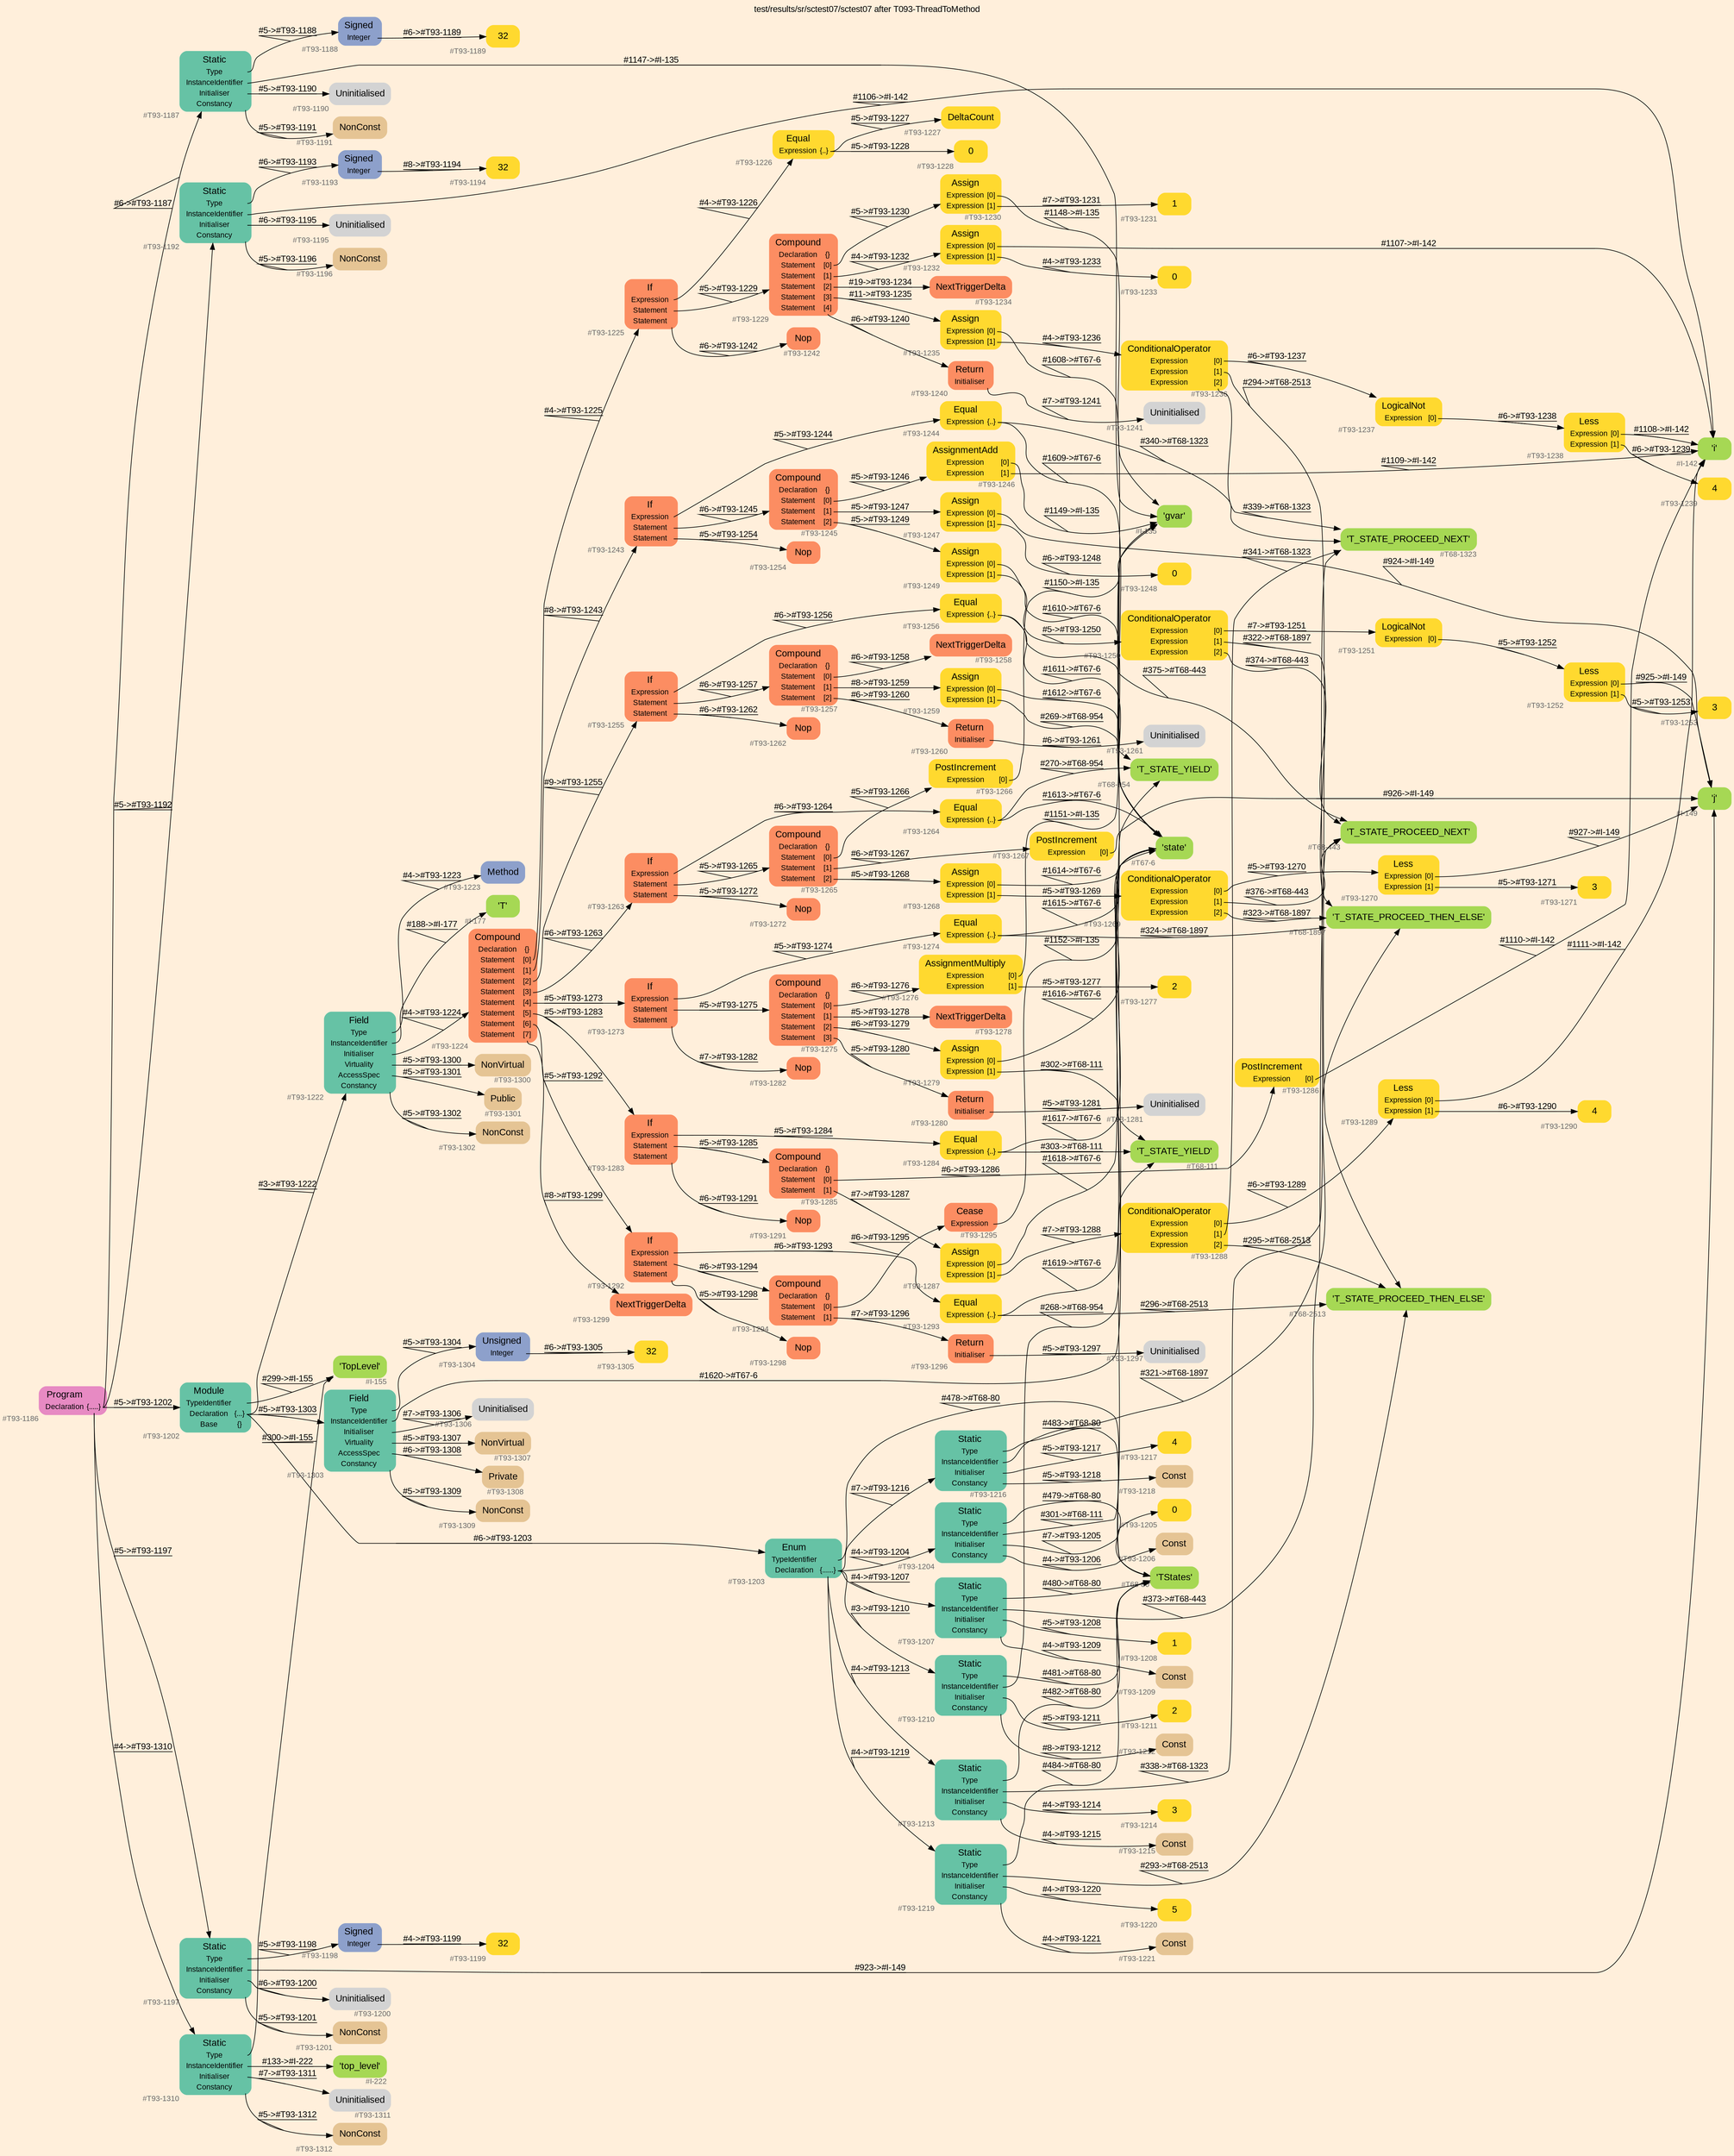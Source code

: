 digraph "test/results/sr/sctest07/sctest07 after T093-ThreadToMethod" {
label = "test/results/sr/sctest07/sctest07 after T093-ThreadToMethod"
labelloc = t
graph [
    rankdir = "LR"
    ranksep = 0.3
    bgcolor = antiquewhite1
    color = black
    fontcolor = black
    fontname = "Arial"
];
node [
    fontname = "Arial"
];
edge [
    fontname = "Arial"
];

// -------------------- node figure --------------------
// -------- block #T93-1186 ----------
"#T93-1186" [
    fillcolor = "/set28/4"
    xlabel = "#T93-1186"
    fontsize = "12"
    fontcolor = grey40
    shape = "plaintext"
    label = <<TABLE BORDER="0" CELLBORDER="0" CELLSPACING="0">
     <TR><TD><FONT COLOR="black" POINT-SIZE="15">Program</FONT></TD></TR>
     <TR><TD><FONT COLOR="black" POINT-SIZE="12">Declaration</FONT></TD><TD PORT="port0"><FONT COLOR="black" POINT-SIZE="12">{.....}</FONT></TD></TR>
    </TABLE>>
    style = "rounded,filled"
];

// -------- block #T93-1187 ----------
"#T93-1187" [
    fillcolor = "/set28/1"
    xlabel = "#T93-1187"
    fontsize = "12"
    fontcolor = grey40
    shape = "plaintext"
    label = <<TABLE BORDER="0" CELLBORDER="0" CELLSPACING="0">
     <TR><TD><FONT COLOR="black" POINT-SIZE="15">Static</FONT></TD></TR>
     <TR><TD><FONT COLOR="black" POINT-SIZE="12">Type</FONT></TD><TD PORT="port0"></TD></TR>
     <TR><TD><FONT COLOR="black" POINT-SIZE="12">InstanceIdentifier</FONT></TD><TD PORT="port1"></TD></TR>
     <TR><TD><FONT COLOR="black" POINT-SIZE="12">Initialiser</FONT></TD><TD PORT="port2"></TD></TR>
     <TR><TD><FONT COLOR="black" POINT-SIZE="12">Constancy</FONT></TD><TD PORT="port3"></TD></TR>
    </TABLE>>
    style = "rounded,filled"
];

// -------- block #T93-1188 ----------
"#T93-1188" [
    fillcolor = "/set28/3"
    xlabel = "#T93-1188"
    fontsize = "12"
    fontcolor = grey40
    shape = "plaintext"
    label = <<TABLE BORDER="0" CELLBORDER="0" CELLSPACING="0">
     <TR><TD><FONT COLOR="black" POINT-SIZE="15">Signed</FONT></TD></TR>
     <TR><TD><FONT COLOR="black" POINT-SIZE="12">Integer</FONT></TD><TD PORT="port0"></TD></TR>
    </TABLE>>
    style = "rounded,filled"
];

// -------- block #T93-1189 ----------
"#T93-1189" [
    fillcolor = "/set28/6"
    xlabel = "#T93-1189"
    fontsize = "12"
    fontcolor = grey40
    shape = "plaintext"
    label = <<TABLE BORDER="0" CELLBORDER="0" CELLSPACING="0">
     <TR><TD><FONT COLOR="black" POINT-SIZE="15">32</FONT></TD></TR>
    </TABLE>>
    style = "rounded,filled"
];

// -------- block #I-135 ----------
"#I-135" [
    fillcolor = "/set28/5"
    xlabel = "#I-135"
    fontsize = "12"
    fontcolor = grey40
    shape = "plaintext"
    label = <<TABLE BORDER="0" CELLBORDER="0" CELLSPACING="0">
     <TR><TD><FONT COLOR="black" POINT-SIZE="15">'gvar'</FONT></TD></TR>
    </TABLE>>
    style = "rounded,filled"
];

// -------- block #T93-1190 ----------
"#T93-1190" [
    xlabel = "#T93-1190"
    fontsize = "12"
    fontcolor = grey40
    shape = "plaintext"
    label = <<TABLE BORDER="0" CELLBORDER="0" CELLSPACING="0">
     <TR><TD><FONT COLOR="black" POINT-SIZE="15">Uninitialised</FONT></TD></TR>
    </TABLE>>
    style = "rounded,filled"
];

// -------- block #T93-1191 ----------
"#T93-1191" [
    fillcolor = "/set28/7"
    xlabel = "#T93-1191"
    fontsize = "12"
    fontcolor = grey40
    shape = "plaintext"
    label = <<TABLE BORDER="0" CELLBORDER="0" CELLSPACING="0">
     <TR><TD><FONT COLOR="black" POINT-SIZE="15">NonConst</FONT></TD></TR>
    </TABLE>>
    style = "rounded,filled"
];

// -------- block #T93-1192 ----------
"#T93-1192" [
    fillcolor = "/set28/1"
    xlabel = "#T93-1192"
    fontsize = "12"
    fontcolor = grey40
    shape = "plaintext"
    label = <<TABLE BORDER="0" CELLBORDER="0" CELLSPACING="0">
     <TR><TD><FONT COLOR="black" POINT-SIZE="15">Static</FONT></TD></TR>
     <TR><TD><FONT COLOR="black" POINT-SIZE="12">Type</FONT></TD><TD PORT="port0"></TD></TR>
     <TR><TD><FONT COLOR="black" POINT-SIZE="12">InstanceIdentifier</FONT></TD><TD PORT="port1"></TD></TR>
     <TR><TD><FONT COLOR="black" POINT-SIZE="12">Initialiser</FONT></TD><TD PORT="port2"></TD></TR>
     <TR><TD><FONT COLOR="black" POINT-SIZE="12">Constancy</FONT></TD><TD PORT="port3"></TD></TR>
    </TABLE>>
    style = "rounded,filled"
];

// -------- block #T93-1193 ----------
"#T93-1193" [
    fillcolor = "/set28/3"
    xlabel = "#T93-1193"
    fontsize = "12"
    fontcolor = grey40
    shape = "plaintext"
    label = <<TABLE BORDER="0" CELLBORDER="0" CELLSPACING="0">
     <TR><TD><FONT COLOR="black" POINT-SIZE="15">Signed</FONT></TD></TR>
     <TR><TD><FONT COLOR="black" POINT-SIZE="12">Integer</FONT></TD><TD PORT="port0"></TD></TR>
    </TABLE>>
    style = "rounded,filled"
];

// -------- block #T93-1194 ----------
"#T93-1194" [
    fillcolor = "/set28/6"
    xlabel = "#T93-1194"
    fontsize = "12"
    fontcolor = grey40
    shape = "plaintext"
    label = <<TABLE BORDER="0" CELLBORDER="0" CELLSPACING="0">
     <TR><TD><FONT COLOR="black" POINT-SIZE="15">32</FONT></TD></TR>
    </TABLE>>
    style = "rounded,filled"
];

// -------- block #I-142 ----------
"#I-142" [
    fillcolor = "/set28/5"
    xlabel = "#I-142"
    fontsize = "12"
    fontcolor = grey40
    shape = "plaintext"
    label = <<TABLE BORDER="0" CELLBORDER="0" CELLSPACING="0">
     <TR><TD><FONT COLOR="black" POINT-SIZE="15">'i'</FONT></TD></TR>
    </TABLE>>
    style = "rounded,filled"
];

// -------- block #T93-1195 ----------
"#T93-1195" [
    xlabel = "#T93-1195"
    fontsize = "12"
    fontcolor = grey40
    shape = "plaintext"
    label = <<TABLE BORDER="0" CELLBORDER="0" CELLSPACING="0">
     <TR><TD><FONT COLOR="black" POINT-SIZE="15">Uninitialised</FONT></TD></TR>
    </TABLE>>
    style = "rounded,filled"
];

// -------- block #T93-1196 ----------
"#T93-1196" [
    fillcolor = "/set28/7"
    xlabel = "#T93-1196"
    fontsize = "12"
    fontcolor = grey40
    shape = "plaintext"
    label = <<TABLE BORDER="0" CELLBORDER="0" CELLSPACING="0">
     <TR><TD><FONT COLOR="black" POINT-SIZE="15">NonConst</FONT></TD></TR>
    </TABLE>>
    style = "rounded,filled"
];

// -------- block #T93-1197 ----------
"#T93-1197" [
    fillcolor = "/set28/1"
    xlabel = "#T93-1197"
    fontsize = "12"
    fontcolor = grey40
    shape = "plaintext"
    label = <<TABLE BORDER="0" CELLBORDER="0" CELLSPACING="0">
     <TR><TD><FONT COLOR="black" POINT-SIZE="15">Static</FONT></TD></TR>
     <TR><TD><FONT COLOR="black" POINT-SIZE="12">Type</FONT></TD><TD PORT="port0"></TD></TR>
     <TR><TD><FONT COLOR="black" POINT-SIZE="12">InstanceIdentifier</FONT></TD><TD PORT="port1"></TD></TR>
     <TR><TD><FONT COLOR="black" POINT-SIZE="12">Initialiser</FONT></TD><TD PORT="port2"></TD></TR>
     <TR><TD><FONT COLOR="black" POINT-SIZE="12">Constancy</FONT></TD><TD PORT="port3"></TD></TR>
    </TABLE>>
    style = "rounded,filled"
];

// -------- block #T93-1198 ----------
"#T93-1198" [
    fillcolor = "/set28/3"
    xlabel = "#T93-1198"
    fontsize = "12"
    fontcolor = grey40
    shape = "plaintext"
    label = <<TABLE BORDER="0" CELLBORDER="0" CELLSPACING="0">
     <TR><TD><FONT COLOR="black" POINT-SIZE="15">Signed</FONT></TD></TR>
     <TR><TD><FONT COLOR="black" POINT-SIZE="12">Integer</FONT></TD><TD PORT="port0"></TD></TR>
    </TABLE>>
    style = "rounded,filled"
];

// -------- block #T93-1199 ----------
"#T93-1199" [
    fillcolor = "/set28/6"
    xlabel = "#T93-1199"
    fontsize = "12"
    fontcolor = grey40
    shape = "plaintext"
    label = <<TABLE BORDER="0" CELLBORDER="0" CELLSPACING="0">
     <TR><TD><FONT COLOR="black" POINT-SIZE="15">32</FONT></TD></TR>
    </TABLE>>
    style = "rounded,filled"
];

// -------- block #I-149 ----------
"#I-149" [
    fillcolor = "/set28/5"
    xlabel = "#I-149"
    fontsize = "12"
    fontcolor = grey40
    shape = "plaintext"
    label = <<TABLE BORDER="0" CELLBORDER="0" CELLSPACING="0">
     <TR><TD><FONT COLOR="black" POINT-SIZE="15">'j'</FONT></TD></TR>
    </TABLE>>
    style = "rounded,filled"
];

// -------- block #T93-1200 ----------
"#T93-1200" [
    xlabel = "#T93-1200"
    fontsize = "12"
    fontcolor = grey40
    shape = "plaintext"
    label = <<TABLE BORDER="0" CELLBORDER="0" CELLSPACING="0">
     <TR><TD><FONT COLOR="black" POINT-SIZE="15">Uninitialised</FONT></TD></TR>
    </TABLE>>
    style = "rounded,filled"
];

// -------- block #T93-1201 ----------
"#T93-1201" [
    fillcolor = "/set28/7"
    xlabel = "#T93-1201"
    fontsize = "12"
    fontcolor = grey40
    shape = "plaintext"
    label = <<TABLE BORDER="0" CELLBORDER="0" CELLSPACING="0">
     <TR><TD><FONT COLOR="black" POINT-SIZE="15">NonConst</FONT></TD></TR>
    </TABLE>>
    style = "rounded,filled"
];

// -------- block #T93-1202 ----------
"#T93-1202" [
    fillcolor = "/set28/1"
    xlabel = "#T93-1202"
    fontsize = "12"
    fontcolor = grey40
    shape = "plaintext"
    label = <<TABLE BORDER="0" CELLBORDER="0" CELLSPACING="0">
     <TR><TD><FONT COLOR="black" POINT-SIZE="15">Module</FONT></TD></TR>
     <TR><TD><FONT COLOR="black" POINT-SIZE="12">TypeIdentifier</FONT></TD><TD PORT="port0"></TD></TR>
     <TR><TD><FONT COLOR="black" POINT-SIZE="12">Declaration</FONT></TD><TD PORT="port1"><FONT COLOR="black" POINT-SIZE="12">{...}</FONT></TD></TR>
     <TR><TD><FONT COLOR="black" POINT-SIZE="12">Base</FONT></TD><TD PORT="port2"><FONT COLOR="black" POINT-SIZE="12">{}</FONT></TD></TR>
    </TABLE>>
    style = "rounded,filled"
];

// -------- block #I-155 ----------
"#I-155" [
    fillcolor = "/set28/5"
    xlabel = "#I-155"
    fontsize = "12"
    fontcolor = grey40
    shape = "plaintext"
    label = <<TABLE BORDER="0" CELLBORDER="0" CELLSPACING="0">
     <TR><TD><FONT COLOR="black" POINT-SIZE="15">'TopLevel'</FONT></TD></TR>
    </TABLE>>
    style = "rounded,filled"
];

// -------- block #T93-1203 ----------
"#T93-1203" [
    fillcolor = "/set28/1"
    xlabel = "#T93-1203"
    fontsize = "12"
    fontcolor = grey40
    shape = "plaintext"
    label = <<TABLE BORDER="0" CELLBORDER="0" CELLSPACING="0">
     <TR><TD><FONT COLOR="black" POINT-SIZE="15">Enum</FONT></TD></TR>
     <TR><TD><FONT COLOR="black" POINT-SIZE="12">TypeIdentifier</FONT></TD><TD PORT="port0"></TD></TR>
     <TR><TD><FONT COLOR="black" POINT-SIZE="12">Declaration</FONT></TD><TD PORT="port1"><FONT COLOR="black" POINT-SIZE="12">{......}</FONT></TD></TR>
    </TABLE>>
    style = "rounded,filled"
];

// -------- block #T68-80 ----------
"#T68-80" [
    fillcolor = "/set28/5"
    xlabel = "#T68-80"
    fontsize = "12"
    fontcolor = grey40
    shape = "plaintext"
    label = <<TABLE BORDER="0" CELLBORDER="0" CELLSPACING="0">
     <TR><TD><FONT COLOR="black" POINT-SIZE="15">'TStates'</FONT></TD></TR>
    </TABLE>>
    style = "rounded,filled"
];

// -------- block #T93-1204 ----------
"#T93-1204" [
    fillcolor = "/set28/1"
    xlabel = "#T93-1204"
    fontsize = "12"
    fontcolor = grey40
    shape = "plaintext"
    label = <<TABLE BORDER="0" CELLBORDER="0" CELLSPACING="0">
     <TR><TD><FONT COLOR="black" POINT-SIZE="15">Static</FONT></TD></TR>
     <TR><TD><FONT COLOR="black" POINT-SIZE="12">Type</FONT></TD><TD PORT="port0"></TD></TR>
     <TR><TD><FONT COLOR="black" POINT-SIZE="12">InstanceIdentifier</FONT></TD><TD PORT="port1"></TD></TR>
     <TR><TD><FONT COLOR="black" POINT-SIZE="12">Initialiser</FONT></TD><TD PORT="port2"></TD></TR>
     <TR><TD><FONT COLOR="black" POINT-SIZE="12">Constancy</FONT></TD><TD PORT="port3"></TD></TR>
    </TABLE>>
    style = "rounded,filled"
];

// -------- block #T68-111 ----------
"#T68-111" [
    fillcolor = "/set28/5"
    xlabel = "#T68-111"
    fontsize = "12"
    fontcolor = grey40
    shape = "plaintext"
    label = <<TABLE BORDER="0" CELLBORDER="0" CELLSPACING="0">
     <TR><TD><FONT COLOR="black" POINT-SIZE="15">'T_STATE_YIELD'</FONT></TD></TR>
    </TABLE>>
    style = "rounded,filled"
];

// -------- block #T93-1205 ----------
"#T93-1205" [
    fillcolor = "/set28/6"
    xlabel = "#T93-1205"
    fontsize = "12"
    fontcolor = grey40
    shape = "plaintext"
    label = <<TABLE BORDER="0" CELLBORDER="0" CELLSPACING="0">
     <TR><TD><FONT COLOR="black" POINT-SIZE="15">0</FONT></TD></TR>
    </TABLE>>
    style = "rounded,filled"
];

// -------- block #T93-1206 ----------
"#T93-1206" [
    fillcolor = "/set28/7"
    xlabel = "#T93-1206"
    fontsize = "12"
    fontcolor = grey40
    shape = "plaintext"
    label = <<TABLE BORDER="0" CELLBORDER="0" CELLSPACING="0">
     <TR><TD><FONT COLOR="black" POINT-SIZE="15">Const</FONT></TD></TR>
    </TABLE>>
    style = "rounded,filled"
];

// -------- block #T93-1207 ----------
"#T93-1207" [
    fillcolor = "/set28/1"
    xlabel = "#T93-1207"
    fontsize = "12"
    fontcolor = grey40
    shape = "plaintext"
    label = <<TABLE BORDER="0" CELLBORDER="0" CELLSPACING="0">
     <TR><TD><FONT COLOR="black" POINT-SIZE="15">Static</FONT></TD></TR>
     <TR><TD><FONT COLOR="black" POINT-SIZE="12">Type</FONT></TD><TD PORT="port0"></TD></TR>
     <TR><TD><FONT COLOR="black" POINT-SIZE="12">InstanceIdentifier</FONT></TD><TD PORT="port1"></TD></TR>
     <TR><TD><FONT COLOR="black" POINT-SIZE="12">Initialiser</FONT></TD><TD PORT="port2"></TD></TR>
     <TR><TD><FONT COLOR="black" POINT-SIZE="12">Constancy</FONT></TD><TD PORT="port3"></TD></TR>
    </TABLE>>
    style = "rounded,filled"
];

// -------- block #T68-443 ----------
"#T68-443" [
    fillcolor = "/set28/5"
    xlabel = "#T68-443"
    fontsize = "12"
    fontcolor = grey40
    shape = "plaintext"
    label = <<TABLE BORDER="0" CELLBORDER="0" CELLSPACING="0">
     <TR><TD><FONT COLOR="black" POINT-SIZE="15">'T_STATE_PROCEED_NEXT'</FONT></TD></TR>
    </TABLE>>
    style = "rounded,filled"
];

// -------- block #T93-1208 ----------
"#T93-1208" [
    fillcolor = "/set28/6"
    xlabel = "#T93-1208"
    fontsize = "12"
    fontcolor = grey40
    shape = "plaintext"
    label = <<TABLE BORDER="0" CELLBORDER="0" CELLSPACING="0">
     <TR><TD><FONT COLOR="black" POINT-SIZE="15">1</FONT></TD></TR>
    </TABLE>>
    style = "rounded,filled"
];

// -------- block #T93-1209 ----------
"#T93-1209" [
    fillcolor = "/set28/7"
    xlabel = "#T93-1209"
    fontsize = "12"
    fontcolor = grey40
    shape = "plaintext"
    label = <<TABLE BORDER="0" CELLBORDER="0" CELLSPACING="0">
     <TR><TD><FONT COLOR="black" POINT-SIZE="15">Const</FONT></TD></TR>
    </TABLE>>
    style = "rounded,filled"
];

// -------- block #T93-1210 ----------
"#T93-1210" [
    fillcolor = "/set28/1"
    xlabel = "#T93-1210"
    fontsize = "12"
    fontcolor = grey40
    shape = "plaintext"
    label = <<TABLE BORDER="0" CELLBORDER="0" CELLSPACING="0">
     <TR><TD><FONT COLOR="black" POINT-SIZE="15">Static</FONT></TD></TR>
     <TR><TD><FONT COLOR="black" POINT-SIZE="12">Type</FONT></TD><TD PORT="port0"></TD></TR>
     <TR><TD><FONT COLOR="black" POINT-SIZE="12">InstanceIdentifier</FONT></TD><TD PORT="port1"></TD></TR>
     <TR><TD><FONT COLOR="black" POINT-SIZE="12">Initialiser</FONT></TD><TD PORT="port2"></TD></TR>
     <TR><TD><FONT COLOR="black" POINT-SIZE="12">Constancy</FONT></TD><TD PORT="port3"></TD></TR>
    </TABLE>>
    style = "rounded,filled"
];

// -------- block #T68-954 ----------
"#T68-954" [
    fillcolor = "/set28/5"
    xlabel = "#T68-954"
    fontsize = "12"
    fontcolor = grey40
    shape = "plaintext"
    label = <<TABLE BORDER="0" CELLBORDER="0" CELLSPACING="0">
     <TR><TD><FONT COLOR="black" POINT-SIZE="15">'T_STATE_YIELD'</FONT></TD></TR>
    </TABLE>>
    style = "rounded,filled"
];

// -------- block #T93-1211 ----------
"#T93-1211" [
    fillcolor = "/set28/6"
    xlabel = "#T93-1211"
    fontsize = "12"
    fontcolor = grey40
    shape = "plaintext"
    label = <<TABLE BORDER="0" CELLBORDER="0" CELLSPACING="0">
     <TR><TD><FONT COLOR="black" POINT-SIZE="15">2</FONT></TD></TR>
    </TABLE>>
    style = "rounded,filled"
];

// -------- block #T93-1212 ----------
"#T93-1212" [
    fillcolor = "/set28/7"
    xlabel = "#T93-1212"
    fontsize = "12"
    fontcolor = grey40
    shape = "plaintext"
    label = <<TABLE BORDER="0" CELLBORDER="0" CELLSPACING="0">
     <TR><TD><FONT COLOR="black" POINT-SIZE="15">Const</FONT></TD></TR>
    </TABLE>>
    style = "rounded,filled"
];

// -------- block #T93-1213 ----------
"#T93-1213" [
    fillcolor = "/set28/1"
    xlabel = "#T93-1213"
    fontsize = "12"
    fontcolor = grey40
    shape = "plaintext"
    label = <<TABLE BORDER="0" CELLBORDER="0" CELLSPACING="0">
     <TR><TD><FONT COLOR="black" POINT-SIZE="15">Static</FONT></TD></TR>
     <TR><TD><FONT COLOR="black" POINT-SIZE="12">Type</FONT></TD><TD PORT="port0"></TD></TR>
     <TR><TD><FONT COLOR="black" POINT-SIZE="12">InstanceIdentifier</FONT></TD><TD PORT="port1"></TD></TR>
     <TR><TD><FONT COLOR="black" POINT-SIZE="12">Initialiser</FONT></TD><TD PORT="port2"></TD></TR>
     <TR><TD><FONT COLOR="black" POINT-SIZE="12">Constancy</FONT></TD><TD PORT="port3"></TD></TR>
    </TABLE>>
    style = "rounded,filled"
];

// -------- block #T68-1323 ----------
"#T68-1323" [
    fillcolor = "/set28/5"
    xlabel = "#T68-1323"
    fontsize = "12"
    fontcolor = grey40
    shape = "plaintext"
    label = <<TABLE BORDER="0" CELLBORDER="0" CELLSPACING="0">
     <TR><TD><FONT COLOR="black" POINT-SIZE="15">'T_STATE_PROCEED_NEXT'</FONT></TD></TR>
    </TABLE>>
    style = "rounded,filled"
];

// -------- block #T93-1214 ----------
"#T93-1214" [
    fillcolor = "/set28/6"
    xlabel = "#T93-1214"
    fontsize = "12"
    fontcolor = grey40
    shape = "plaintext"
    label = <<TABLE BORDER="0" CELLBORDER="0" CELLSPACING="0">
     <TR><TD><FONT COLOR="black" POINT-SIZE="15">3</FONT></TD></TR>
    </TABLE>>
    style = "rounded,filled"
];

// -------- block #T93-1215 ----------
"#T93-1215" [
    fillcolor = "/set28/7"
    xlabel = "#T93-1215"
    fontsize = "12"
    fontcolor = grey40
    shape = "plaintext"
    label = <<TABLE BORDER="0" CELLBORDER="0" CELLSPACING="0">
     <TR><TD><FONT COLOR="black" POINT-SIZE="15">Const</FONT></TD></TR>
    </TABLE>>
    style = "rounded,filled"
];

// -------- block #T93-1216 ----------
"#T93-1216" [
    fillcolor = "/set28/1"
    xlabel = "#T93-1216"
    fontsize = "12"
    fontcolor = grey40
    shape = "plaintext"
    label = <<TABLE BORDER="0" CELLBORDER="0" CELLSPACING="0">
     <TR><TD><FONT COLOR="black" POINT-SIZE="15">Static</FONT></TD></TR>
     <TR><TD><FONT COLOR="black" POINT-SIZE="12">Type</FONT></TD><TD PORT="port0"></TD></TR>
     <TR><TD><FONT COLOR="black" POINT-SIZE="12">InstanceIdentifier</FONT></TD><TD PORT="port1"></TD></TR>
     <TR><TD><FONT COLOR="black" POINT-SIZE="12">Initialiser</FONT></TD><TD PORT="port2"></TD></TR>
     <TR><TD><FONT COLOR="black" POINT-SIZE="12">Constancy</FONT></TD><TD PORT="port3"></TD></TR>
    </TABLE>>
    style = "rounded,filled"
];

// -------- block #T68-1897 ----------
"#T68-1897" [
    fillcolor = "/set28/5"
    xlabel = "#T68-1897"
    fontsize = "12"
    fontcolor = grey40
    shape = "plaintext"
    label = <<TABLE BORDER="0" CELLBORDER="0" CELLSPACING="0">
     <TR><TD><FONT COLOR="black" POINT-SIZE="15">'T_STATE_PROCEED_THEN_ELSE'</FONT></TD></TR>
    </TABLE>>
    style = "rounded,filled"
];

// -------- block #T93-1217 ----------
"#T93-1217" [
    fillcolor = "/set28/6"
    xlabel = "#T93-1217"
    fontsize = "12"
    fontcolor = grey40
    shape = "plaintext"
    label = <<TABLE BORDER="0" CELLBORDER="0" CELLSPACING="0">
     <TR><TD><FONT COLOR="black" POINT-SIZE="15">4</FONT></TD></TR>
    </TABLE>>
    style = "rounded,filled"
];

// -------- block #T93-1218 ----------
"#T93-1218" [
    fillcolor = "/set28/7"
    xlabel = "#T93-1218"
    fontsize = "12"
    fontcolor = grey40
    shape = "plaintext"
    label = <<TABLE BORDER="0" CELLBORDER="0" CELLSPACING="0">
     <TR><TD><FONT COLOR="black" POINT-SIZE="15">Const</FONT></TD></TR>
    </TABLE>>
    style = "rounded,filled"
];

// -------- block #T93-1219 ----------
"#T93-1219" [
    fillcolor = "/set28/1"
    xlabel = "#T93-1219"
    fontsize = "12"
    fontcolor = grey40
    shape = "plaintext"
    label = <<TABLE BORDER="0" CELLBORDER="0" CELLSPACING="0">
     <TR><TD><FONT COLOR="black" POINT-SIZE="15">Static</FONT></TD></TR>
     <TR><TD><FONT COLOR="black" POINT-SIZE="12">Type</FONT></TD><TD PORT="port0"></TD></TR>
     <TR><TD><FONT COLOR="black" POINT-SIZE="12">InstanceIdentifier</FONT></TD><TD PORT="port1"></TD></TR>
     <TR><TD><FONT COLOR="black" POINT-SIZE="12">Initialiser</FONT></TD><TD PORT="port2"></TD></TR>
     <TR><TD><FONT COLOR="black" POINT-SIZE="12">Constancy</FONT></TD><TD PORT="port3"></TD></TR>
    </TABLE>>
    style = "rounded,filled"
];

// -------- block #T68-2513 ----------
"#T68-2513" [
    fillcolor = "/set28/5"
    xlabel = "#T68-2513"
    fontsize = "12"
    fontcolor = grey40
    shape = "plaintext"
    label = <<TABLE BORDER="0" CELLBORDER="0" CELLSPACING="0">
     <TR><TD><FONT COLOR="black" POINT-SIZE="15">'T_STATE_PROCEED_THEN_ELSE'</FONT></TD></TR>
    </TABLE>>
    style = "rounded,filled"
];

// -------- block #T93-1220 ----------
"#T93-1220" [
    fillcolor = "/set28/6"
    xlabel = "#T93-1220"
    fontsize = "12"
    fontcolor = grey40
    shape = "plaintext"
    label = <<TABLE BORDER="0" CELLBORDER="0" CELLSPACING="0">
     <TR><TD><FONT COLOR="black" POINT-SIZE="15">5</FONT></TD></TR>
    </TABLE>>
    style = "rounded,filled"
];

// -------- block #T93-1221 ----------
"#T93-1221" [
    fillcolor = "/set28/7"
    xlabel = "#T93-1221"
    fontsize = "12"
    fontcolor = grey40
    shape = "plaintext"
    label = <<TABLE BORDER="0" CELLBORDER="0" CELLSPACING="0">
     <TR><TD><FONT COLOR="black" POINT-SIZE="15">Const</FONT></TD></TR>
    </TABLE>>
    style = "rounded,filled"
];

// -------- block #T93-1222 ----------
"#T93-1222" [
    fillcolor = "/set28/1"
    xlabel = "#T93-1222"
    fontsize = "12"
    fontcolor = grey40
    shape = "plaintext"
    label = <<TABLE BORDER="0" CELLBORDER="0" CELLSPACING="0">
     <TR><TD><FONT COLOR="black" POINT-SIZE="15">Field</FONT></TD></TR>
     <TR><TD><FONT COLOR="black" POINT-SIZE="12">Type</FONT></TD><TD PORT="port0"></TD></TR>
     <TR><TD><FONT COLOR="black" POINT-SIZE="12">InstanceIdentifier</FONT></TD><TD PORT="port1"></TD></TR>
     <TR><TD><FONT COLOR="black" POINT-SIZE="12">Initialiser</FONT></TD><TD PORT="port2"></TD></TR>
     <TR><TD><FONT COLOR="black" POINT-SIZE="12">Virtuality</FONT></TD><TD PORT="port3"></TD></TR>
     <TR><TD><FONT COLOR="black" POINT-SIZE="12">AccessSpec</FONT></TD><TD PORT="port4"></TD></TR>
     <TR><TD><FONT COLOR="black" POINT-SIZE="12">Constancy</FONT></TD><TD PORT="port5"></TD></TR>
    </TABLE>>
    style = "rounded,filled"
];

// -------- block #T93-1223 ----------
"#T93-1223" [
    fillcolor = "/set28/3"
    xlabel = "#T93-1223"
    fontsize = "12"
    fontcolor = grey40
    shape = "plaintext"
    label = <<TABLE BORDER="0" CELLBORDER="0" CELLSPACING="0">
     <TR><TD><FONT COLOR="black" POINT-SIZE="15">Method</FONT></TD></TR>
    </TABLE>>
    style = "rounded,filled"
];

// -------- block #I-177 ----------
"#I-177" [
    fillcolor = "/set28/5"
    xlabel = "#I-177"
    fontsize = "12"
    fontcolor = grey40
    shape = "plaintext"
    label = <<TABLE BORDER="0" CELLBORDER="0" CELLSPACING="0">
     <TR><TD><FONT COLOR="black" POINT-SIZE="15">'T'</FONT></TD></TR>
    </TABLE>>
    style = "rounded,filled"
];

// -------- block #T93-1224 ----------
"#T93-1224" [
    fillcolor = "/set28/2"
    xlabel = "#T93-1224"
    fontsize = "12"
    fontcolor = grey40
    shape = "plaintext"
    label = <<TABLE BORDER="0" CELLBORDER="0" CELLSPACING="0">
     <TR><TD><FONT COLOR="black" POINT-SIZE="15">Compound</FONT></TD></TR>
     <TR><TD><FONT COLOR="black" POINT-SIZE="12">Declaration</FONT></TD><TD PORT="port0"><FONT COLOR="black" POINT-SIZE="12">{}</FONT></TD></TR>
     <TR><TD><FONT COLOR="black" POINT-SIZE="12">Statement</FONT></TD><TD PORT="port1"><FONT COLOR="black" POINT-SIZE="12">[0]</FONT></TD></TR>
     <TR><TD><FONT COLOR="black" POINT-SIZE="12">Statement</FONT></TD><TD PORT="port2"><FONT COLOR="black" POINT-SIZE="12">[1]</FONT></TD></TR>
     <TR><TD><FONT COLOR="black" POINT-SIZE="12">Statement</FONT></TD><TD PORT="port3"><FONT COLOR="black" POINT-SIZE="12">[2]</FONT></TD></TR>
     <TR><TD><FONT COLOR="black" POINT-SIZE="12">Statement</FONT></TD><TD PORT="port4"><FONT COLOR="black" POINT-SIZE="12">[3]</FONT></TD></TR>
     <TR><TD><FONT COLOR="black" POINT-SIZE="12">Statement</FONT></TD><TD PORT="port5"><FONT COLOR="black" POINT-SIZE="12">[4]</FONT></TD></TR>
     <TR><TD><FONT COLOR="black" POINT-SIZE="12">Statement</FONT></TD><TD PORT="port6"><FONT COLOR="black" POINT-SIZE="12">[5]</FONT></TD></TR>
     <TR><TD><FONT COLOR="black" POINT-SIZE="12">Statement</FONT></TD><TD PORT="port7"><FONT COLOR="black" POINT-SIZE="12">[6]</FONT></TD></TR>
     <TR><TD><FONT COLOR="black" POINT-SIZE="12">Statement</FONT></TD><TD PORT="port8"><FONT COLOR="black" POINT-SIZE="12">[7]</FONT></TD></TR>
    </TABLE>>
    style = "rounded,filled"
];

// -------- block #T93-1225 ----------
"#T93-1225" [
    fillcolor = "/set28/2"
    xlabel = "#T93-1225"
    fontsize = "12"
    fontcolor = grey40
    shape = "plaintext"
    label = <<TABLE BORDER="0" CELLBORDER="0" CELLSPACING="0">
     <TR><TD><FONT COLOR="black" POINT-SIZE="15">If</FONT></TD></TR>
     <TR><TD><FONT COLOR="black" POINT-SIZE="12">Expression</FONT></TD><TD PORT="port0"></TD></TR>
     <TR><TD><FONT COLOR="black" POINT-SIZE="12">Statement</FONT></TD><TD PORT="port1"></TD></TR>
     <TR><TD><FONT COLOR="black" POINT-SIZE="12">Statement</FONT></TD><TD PORT="port2"></TD></TR>
    </TABLE>>
    style = "rounded,filled"
];

// -------- block #T93-1226 ----------
"#T93-1226" [
    fillcolor = "/set28/6"
    xlabel = "#T93-1226"
    fontsize = "12"
    fontcolor = grey40
    shape = "plaintext"
    label = <<TABLE BORDER="0" CELLBORDER="0" CELLSPACING="0">
     <TR><TD><FONT COLOR="black" POINT-SIZE="15">Equal</FONT></TD></TR>
     <TR><TD><FONT COLOR="black" POINT-SIZE="12">Expression</FONT></TD><TD PORT="port0"><FONT COLOR="black" POINT-SIZE="12">{..}</FONT></TD></TR>
    </TABLE>>
    style = "rounded,filled"
];

// -------- block #T93-1227 ----------
"#T93-1227" [
    fillcolor = "/set28/6"
    xlabel = "#T93-1227"
    fontsize = "12"
    fontcolor = grey40
    shape = "plaintext"
    label = <<TABLE BORDER="0" CELLBORDER="0" CELLSPACING="0">
     <TR><TD><FONT COLOR="black" POINT-SIZE="15">DeltaCount</FONT></TD></TR>
    </TABLE>>
    style = "rounded,filled"
];

// -------- block #T93-1228 ----------
"#T93-1228" [
    fillcolor = "/set28/6"
    xlabel = "#T93-1228"
    fontsize = "12"
    fontcolor = grey40
    shape = "plaintext"
    label = <<TABLE BORDER="0" CELLBORDER="0" CELLSPACING="0">
     <TR><TD><FONT COLOR="black" POINT-SIZE="15">0</FONT></TD></TR>
    </TABLE>>
    style = "rounded,filled"
];

// -------- block #T93-1229 ----------
"#T93-1229" [
    fillcolor = "/set28/2"
    xlabel = "#T93-1229"
    fontsize = "12"
    fontcolor = grey40
    shape = "plaintext"
    label = <<TABLE BORDER="0" CELLBORDER="0" CELLSPACING="0">
     <TR><TD><FONT COLOR="black" POINT-SIZE="15">Compound</FONT></TD></TR>
     <TR><TD><FONT COLOR="black" POINT-SIZE="12">Declaration</FONT></TD><TD PORT="port0"><FONT COLOR="black" POINT-SIZE="12">{}</FONT></TD></TR>
     <TR><TD><FONT COLOR="black" POINT-SIZE="12">Statement</FONT></TD><TD PORT="port1"><FONT COLOR="black" POINT-SIZE="12">[0]</FONT></TD></TR>
     <TR><TD><FONT COLOR="black" POINT-SIZE="12">Statement</FONT></TD><TD PORT="port2"><FONT COLOR="black" POINT-SIZE="12">[1]</FONT></TD></TR>
     <TR><TD><FONT COLOR="black" POINT-SIZE="12">Statement</FONT></TD><TD PORT="port3"><FONT COLOR="black" POINT-SIZE="12">[2]</FONT></TD></TR>
     <TR><TD><FONT COLOR="black" POINT-SIZE="12">Statement</FONT></TD><TD PORT="port4"><FONT COLOR="black" POINT-SIZE="12">[3]</FONT></TD></TR>
     <TR><TD><FONT COLOR="black" POINT-SIZE="12">Statement</FONT></TD><TD PORT="port5"><FONT COLOR="black" POINT-SIZE="12">[4]</FONT></TD></TR>
    </TABLE>>
    style = "rounded,filled"
];

// -------- block #T93-1230 ----------
"#T93-1230" [
    fillcolor = "/set28/6"
    xlabel = "#T93-1230"
    fontsize = "12"
    fontcolor = grey40
    shape = "plaintext"
    label = <<TABLE BORDER="0" CELLBORDER="0" CELLSPACING="0">
     <TR><TD><FONT COLOR="black" POINT-SIZE="15">Assign</FONT></TD></TR>
     <TR><TD><FONT COLOR="black" POINT-SIZE="12">Expression</FONT></TD><TD PORT="port0"><FONT COLOR="black" POINT-SIZE="12">[0]</FONT></TD></TR>
     <TR><TD><FONT COLOR="black" POINT-SIZE="12">Expression</FONT></TD><TD PORT="port1"><FONT COLOR="black" POINT-SIZE="12">[1]</FONT></TD></TR>
    </TABLE>>
    style = "rounded,filled"
];

// -------- block #T93-1231 ----------
"#T93-1231" [
    fillcolor = "/set28/6"
    xlabel = "#T93-1231"
    fontsize = "12"
    fontcolor = grey40
    shape = "plaintext"
    label = <<TABLE BORDER="0" CELLBORDER="0" CELLSPACING="0">
     <TR><TD><FONT COLOR="black" POINT-SIZE="15">1</FONT></TD></TR>
    </TABLE>>
    style = "rounded,filled"
];

// -------- block #T93-1232 ----------
"#T93-1232" [
    fillcolor = "/set28/6"
    xlabel = "#T93-1232"
    fontsize = "12"
    fontcolor = grey40
    shape = "plaintext"
    label = <<TABLE BORDER="0" CELLBORDER="0" CELLSPACING="0">
     <TR><TD><FONT COLOR="black" POINT-SIZE="15">Assign</FONT></TD></TR>
     <TR><TD><FONT COLOR="black" POINT-SIZE="12">Expression</FONT></TD><TD PORT="port0"><FONT COLOR="black" POINT-SIZE="12">[0]</FONT></TD></TR>
     <TR><TD><FONT COLOR="black" POINT-SIZE="12">Expression</FONT></TD><TD PORT="port1"><FONT COLOR="black" POINT-SIZE="12">[1]</FONT></TD></TR>
    </TABLE>>
    style = "rounded,filled"
];

// -------- block #T93-1233 ----------
"#T93-1233" [
    fillcolor = "/set28/6"
    xlabel = "#T93-1233"
    fontsize = "12"
    fontcolor = grey40
    shape = "plaintext"
    label = <<TABLE BORDER="0" CELLBORDER="0" CELLSPACING="0">
     <TR><TD><FONT COLOR="black" POINT-SIZE="15">0</FONT></TD></TR>
    </TABLE>>
    style = "rounded,filled"
];

// -------- block #T93-1234 ----------
"#T93-1234" [
    fillcolor = "/set28/2"
    xlabel = "#T93-1234"
    fontsize = "12"
    fontcolor = grey40
    shape = "plaintext"
    label = <<TABLE BORDER="0" CELLBORDER="0" CELLSPACING="0">
     <TR><TD><FONT COLOR="black" POINT-SIZE="15">NextTriggerDelta</FONT></TD></TR>
    </TABLE>>
    style = "rounded,filled"
];

// -------- block #T93-1235 ----------
"#T93-1235" [
    fillcolor = "/set28/6"
    xlabel = "#T93-1235"
    fontsize = "12"
    fontcolor = grey40
    shape = "plaintext"
    label = <<TABLE BORDER="0" CELLBORDER="0" CELLSPACING="0">
     <TR><TD><FONT COLOR="black" POINT-SIZE="15">Assign</FONT></TD></TR>
     <TR><TD><FONT COLOR="black" POINT-SIZE="12">Expression</FONT></TD><TD PORT="port0"><FONT COLOR="black" POINT-SIZE="12">[0]</FONT></TD></TR>
     <TR><TD><FONT COLOR="black" POINT-SIZE="12">Expression</FONT></TD><TD PORT="port1"><FONT COLOR="black" POINT-SIZE="12">[1]</FONT></TD></TR>
    </TABLE>>
    style = "rounded,filled"
];

// -------- block #T67-6 ----------
"#T67-6" [
    fillcolor = "/set28/5"
    xlabel = "#T67-6"
    fontsize = "12"
    fontcolor = grey40
    shape = "plaintext"
    label = <<TABLE BORDER="0" CELLBORDER="0" CELLSPACING="0">
     <TR><TD><FONT COLOR="black" POINT-SIZE="15">'state'</FONT></TD></TR>
    </TABLE>>
    style = "rounded,filled"
];

// -------- block #T93-1236 ----------
"#T93-1236" [
    fillcolor = "/set28/6"
    xlabel = "#T93-1236"
    fontsize = "12"
    fontcolor = grey40
    shape = "plaintext"
    label = <<TABLE BORDER="0" CELLBORDER="0" CELLSPACING="0">
     <TR><TD><FONT COLOR="black" POINT-SIZE="15">ConditionalOperator</FONT></TD></TR>
     <TR><TD><FONT COLOR="black" POINT-SIZE="12">Expression</FONT></TD><TD PORT="port0"><FONT COLOR="black" POINT-SIZE="12">[0]</FONT></TD></TR>
     <TR><TD><FONT COLOR="black" POINT-SIZE="12">Expression</FONT></TD><TD PORT="port1"><FONT COLOR="black" POINT-SIZE="12">[1]</FONT></TD></TR>
     <TR><TD><FONT COLOR="black" POINT-SIZE="12">Expression</FONT></TD><TD PORT="port2"><FONT COLOR="black" POINT-SIZE="12">[2]</FONT></TD></TR>
    </TABLE>>
    style = "rounded,filled"
];

// -------- block #T93-1237 ----------
"#T93-1237" [
    fillcolor = "/set28/6"
    xlabel = "#T93-1237"
    fontsize = "12"
    fontcolor = grey40
    shape = "plaintext"
    label = <<TABLE BORDER="0" CELLBORDER="0" CELLSPACING="0">
     <TR><TD><FONT COLOR="black" POINT-SIZE="15">LogicalNot</FONT></TD></TR>
     <TR><TD><FONT COLOR="black" POINT-SIZE="12">Expression</FONT></TD><TD PORT="port0"><FONT COLOR="black" POINT-SIZE="12">[0]</FONT></TD></TR>
    </TABLE>>
    style = "rounded,filled"
];

// -------- block #T93-1238 ----------
"#T93-1238" [
    fillcolor = "/set28/6"
    xlabel = "#T93-1238"
    fontsize = "12"
    fontcolor = grey40
    shape = "plaintext"
    label = <<TABLE BORDER="0" CELLBORDER="0" CELLSPACING="0">
     <TR><TD><FONT COLOR="black" POINT-SIZE="15">Less</FONT></TD></TR>
     <TR><TD><FONT COLOR="black" POINT-SIZE="12">Expression</FONT></TD><TD PORT="port0"><FONT COLOR="black" POINT-SIZE="12">[0]</FONT></TD></TR>
     <TR><TD><FONT COLOR="black" POINT-SIZE="12">Expression</FONT></TD><TD PORT="port1"><FONT COLOR="black" POINT-SIZE="12">[1]</FONT></TD></TR>
    </TABLE>>
    style = "rounded,filled"
];

// -------- block #T93-1239 ----------
"#T93-1239" [
    fillcolor = "/set28/6"
    xlabel = "#T93-1239"
    fontsize = "12"
    fontcolor = grey40
    shape = "plaintext"
    label = <<TABLE BORDER="0" CELLBORDER="0" CELLSPACING="0">
     <TR><TD><FONT COLOR="black" POINT-SIZE="15">4</FONT></TD></TR>
    </TABLE>>
    style = "rounded,filled"
];

// -------- block #T93-1240 ----------
"#T93-1240" [
    fillcolor = "/set28/2"
    xlabel = "#T93-1240"
    fontsize = "12"
    fontcolor = grey40
    shape = "plaintext"
    label = <<TABLE BORDER="0" CELLBORDER="0" CELLSPACING="0">
     <TR><TD><FONT COLOR="black" POINT-SIZE="15">Return</FONT></TD></TR>
     <TR><TD><FONT COLOR="black" POINT-SIZE="12">Initialiser</FONT></TD><TD PORT="port0"></TD></TR>
    </TABLE>>
    style = "rounded,filled"
];

// -------- block #T93-1241 ----------
"#T93-1241" [
    xlabel = "#T93-1241"
    fontsize = "12"
    fontcolor = grey40
    shape = "plaintext"
    label = <<TABLE BORDER="0" CELLBORDER="0" CELLSPACING="0">
     <TR><TD><FONT COLOR="black" POINT-SIZE="15">Uninitialised</FONT></TD></TR>
    </TABLE>>
    style = "rounded,filled"
];

// -------- block #T93-1242 ----------
"#T93-1242" [
    fillcolor = "/set28/2"
    xlabel = "#T93-1242"
    fontsize = "12"
    fontcolor = grey40
    shape = "plaintext"
    label = <<TABLE BORDER="0" CELLBORDER="0" CELLSPACING="0">
     <TR><TD><FONT COLOR="black" POINT-SIZE="15">Nop</FONT></TD></TR>
    </TABLE>>
    style = "rounded,filled"
];

// -------- block #T93-1243 ----------
"#T93-1243" [
    fillcolor = "/set28/2"
    xlabel = "#T93-1243"
    fontsize = "12"
    fontcolor = grey40
    shape = "plaintext"
    label = <<TABLE BORDER="0" CELLBORDER="0" CELLSPACING="0">
     <TR><TD><FONT COLOR="black" POINT-SIZE="15">If</FONT></TD></TR>
     <TR><TD><FONT COLOR="black" POINT-SIZE="12">Expression</FONT></TD><TD PORT="port0"></TD></TR>
     <TR><TD><FONT COLOR="black" POINT-SIZE="12">Statement</FONT></TD><TD PORT="port1"></TD></TR>
     <TR><TD><FONT COLOR="black" POINT-SIZE="12">Statement</FONT></TD><TD PORT="port2"></TD></TR>
    </TABLE>>
    style = "rounded,filled"
];

// -------- block #T93-1244 ----------
"#T93-1244" [
    fillcolor = "/set28/6"
    xlabel = "#T93-1244"
    fontsize = "12"
    fontcolor = grey40
    shape = "plaintext"
    label = <<TABLE BORDER="0" CELLBORDER="0" CELLSPACING="0">
     <TR><TD><FONT COLOR="black" POINT-SIZE="15">Equal</FONT></TD></TR>
     <TR><TD><FONT COLOR="black" POINT-SIZE="12">Expression</FONT></TD><TD PORT="port0"><FONT COLOR="black" POINT-SIZE="12">{..}</FONT></TD></TR>
    </TABLE>>
    style = "rounded,filled"
];

// -------- block #T93-1245 ----------
"#T93-1245" [
    fillcolor = "/set28/2"
    xlabel = "#T93-1245"
    fontsize = "12"
    fontcolor = grey40
    shape = "plaintext"
    label = <<TABLE BORDER="0" CELLBORDER="0" CELLSPACING="0">
     <TR><TD><FONT COLOR="black" POINT-SIZE="15">Compound</FONT></TD></TR>
     <TR><TD><FONT COLOR="black" POINT-SIZE="12">Declaration</FONT></TD><TD PORT="port0"><FONT COLOR="black" POINT-SIZE="12">{}</FONT></TD></TR>
     <TR><TD><FONT COLOR="black" POINT-SIZE="12">Statement</FONT></TD><TD PORT="port1"><FONT COLOR="black" POINT-SIZE="12">[0]</FONT></TD></TR>
     <TR><TD><FONT COLOR="black" POINT-SIZE="12">Statement</FONT></TD><TD PORT="port2"><FONT COLOR="black" POINT-SIZE="12">[1]</FONT></TD></TR>
     <TR><TD><FONT COLOR="black" POINT-SIZE="12">Statement</FONT></TD><TD PORT="port3"><FONT COLOR="black" POINT-SIZE="12">[2]</FONT></TD></TR>
    </TABLE>>
    style = "rounded,filled"
];

// -------- block #T93-1246 ----------
"#T93-1246" [
    fillcolor = "/set28/6"
    xlabel = "#T93-1246"
    fontsize = "12"
    fontcolor = grey40
    shape = "plaintext"
    label = <<TABLE BORDER="0" CELLBORDER="0" CELLSPACING="0">
     <TR><TD><FONT COLOR="black" POINT-SIZE="15">AssignmentAdd</FONT></TD></TR>
     <TR><TD><FONT COLOR="black" POINT-SIZE="12">Expression</FONT></TD><TD PORT="port0"><FONT COLOR="black" POINT-SIZE="12">[0]</FONT></TD></TR>
     <TR><TD><FONT COLOR="black" POINT-SIZE="12">Expression</FONT></TD><TD PORT="port1"><FONT COLOR="black" POINT-SIZE="12">[1]</FONT></TD></TR>
    </TABLE>>
    style = "rounded,filled"
];

// -------- block #T93-1247 ----------
"#T93-1247" [
    fillcolor = "/set28/6"
    xlabel = "#T93-1247"
    fontsize = "12"
    fontcolor = grey40
    shape = "plaintext"
    label = <<TABLE BORDER="0" CELLBORDER="0" CELLSPACING="0">
     <TR><TD><FONT COLOR="black" POINT-SIZE="15">Assign</FONT></TD></TR>
     <TR><TD><FONT COLOR="black" POINT-SIZE="12">Expression</FONT></TD><TD PORT="port0"><FONT COLOR="black" POINT-SIZE="12">[0]</FONT></TD></TR>
     <TR><TD><FONT COLOR="black" POINT-SIZE="12">Expression</FONT></TD><TD PORT="port1"><FONT COLOR="black" POINT-SIZE="12">[1]</FONT></TD></TR>
    </TABLE>>
    style = "rounded,filled"
];

// -------- block #T93-1248 ----------
"#T93-1248" [
    fillcolor = "/set28/6"
    xlabel = "#T93-1248"
    fontsize = "12"
    fontcolor = grey40
    shape = "plaintext"
    label = <<TABLE BORDER="0" CELLBORDER="0" CELLSPACING="0">
     <TR><TD><FONT COLOR="black" POINT-SIZE="15">0</FONT></TD></TR>
    </TABLE>>
    style = "rounded,filled"
];

// -------- block #T93-1249 ----------
"#T93-1249" [
    fillcolor = "/set28/6"
    xlabel = "#T93-1249"
    fontsize = "12"
    fontcolor = grey40
    shape = "plaintext"
    label = <<TABLE BORDER="0" CELLBORDER="0" CELLSPACING="0">
     <TR><TD><FONT COLOR="black" POINT-SIZE="15">Assign</FONT></TD></TR>
     <TR><TD><FONT COLOR="black" POINT-SIZE="12">Expression</FONT></TD><TD PORT="port0"><FONT COLOR="black" POINT-SIZE="12">[0]</FONT></TD></TR>
     <TR><TD><FONT COLOR="black" POINT-SIZE="12">Expression</FONT></TD><TD PORT="port1"><FONT COLOR="black" POINT-SIZE="12">[1]</FONT></TD></TR>
    </TABLE>>
    style = "rounded,filled"
];

// -------- block #T93-1250 ----------
"#T93-1250" [
    fillcolor = "/set28/6"
    xlabel = "#T93-1250"
    fontsize = "12"
    fontcolor = grey40
    shape = "plaintext"
    label = <<TABLE BORDER="0" CELLBORDER="0" CELLSPACING="0">
     <TR><TD><FONT COLOR="black" POINT-SIZE="15">ConditionalOperator</FONT></TD></TR>
     <TR><TD><FONT COLOR="black" POINT-SIZE="12">Expression</FONT></TD><TD PORT="port0"><FONT COLOR="black" POINT-SIZE="12">[0]</FONT></TD></TR>
     <TR><TD><FONT COLOR="black" POINT-SIZE="12">Expression</FONT></TD><TD PORT="port1"><FONT COLOR="black" POINT-SIZE="12">[1]</FONT></TD></TR>
     <TR><TD><FONT COLOR="black" POINT-SIZE="12">Expression</FONT></TD><TD PORT="port2"><FONT COLOR="black" POINT-SIZE="12">[2]</FONT></TD></TR>
    </TABLE>>
    style = "rounded,filled"
];

// -------- block #T93-1251 ----------
"#T93-1251" [
    fillcolor = "/set28/6"
    xlabel = "#T93-1251"
    fontsize = "12"
    fontcolor = grey40
    shape = "plaintext"
    label = <<TABLE BORDER="0" CELLBORDER="0" CELLSPACING="0">
     <TR><TD><FONT COLOR="black" POINT-SIZE="15">LogicalNot</FONT></TD></TR>
     <TR><TD><FONT COLOR="black" POINT-SIZE="12">Expression</FONT></TD><TD PORT="port0"><FONT COLOR="black" POINT-SIZE="12">[0]</FONT></TD></TR>
    </TABLE>>
    style = "rounded,filled"
];

// -------- block #T93-1252 ----------
"#T93-1252" [
    fillcolor = "/set28/6"
    xlabel = "#T93-1252"
    fontsize = "12"
    fontcolor = grey40
    shape = "plaintext"
    label = <<TABLE BORDER="0" CELLBORDER="0" CELLSPACING="0">
     <TR><TD><FONT COLOR="black" POINT-SIZE="15">Less</FONT></TD></TR>
     <TR><TD><FONT COLOR="black" POINT-SIZE="12">Expression</FONT></TD><TD PORT="port0"><FONT COLOR="black" POINT-SIZE="12">[0]</FONT></TD></TR>
     <TR><TD><FONT COLOR="black" POINT-SIZE="12">Expression</FONT></TD><TD PORT="port1"><FONT COLOR="black" POINT-SIZE="12">[1]</FONT></TD></TR>
    </TABLE>>
    style = "rounded,filled"
];

// -------- block #T93-1253 ----------
"#T93-1253" [
    fillcolor = "/set28/6"
    xlabel = "#T93-1253"
    fontsize = "12"
    fontcolor = grey40
    shape = "plaintext"
    label = <<TABLE BORDER="0" CELLBORDER="0" CELLSPACING="0">
     <TR><TD><FONT COLOR="black" POINT-SIZE="15">3</FONT></TD></TR>
    </TABLE>>
    style = "rounded,filled"
];

// -------- block #T93-1254 ----------
"#T93-1254" [
    fillcolor = "/set28/2"
    xlabel = "#T93-1254"
    fontsize = "12"
    fontcolor = grey40
    shape = "plaintext"
    label = <<TABLE BORDER="0" CELLBORDER="0" CELLSPACING="0">
     <TR><TD><FONT COLOR="black" POINT-SIZE="15">Nop</FONT></TD></TR>
    </TABLE>>
    style = "rounded,filled"
];

// -------- block #T93-1255 ----------
"#T93-1255" [
    fillcolor = "/set28/2"
    xlabel = "#T93-1255"
    fontsize = "12"
    fontcolor = grey40
    shape = "plaintext"
    label = <<TABLE BORDER="0" CELLBORDER="0" CELLSPACING="0">
     <TR><TD><FONT COLOR="black" POINT-SIZE="15">If</FONT></TD></TR>
     <TR><TD><FONT COLOR="black" POINT-SIZE="12">Expression</FONT></TD><TD PORT="port0"></TD></TR>
     <TR><TD><FONT COLOR="black" POINT-SIZE="12">Statement</FONT></TD><TD PORT="port1"></TD></TR>
     <TR><TD><FONT COLOR="black" POINT-SIZE="12">Statement</FONT></TD><TD PORT="port2"></TD></TR>
    </TABLE>>
    style = "rounded,filled"
];

// -------- block #T93-1256 ----------
"#T93-1256" [
    fillcolor = "/set28/6"
    xlabel = "#T93-1256"
    fontsize = "12"
    fontcolor = grey40
    shape = "plaintext"
    label = <<TABLE BORDER="0" CELLBORDER="0" CELLSPACING="0">
     <TR><TD><FONT COLOR="black" POINT-SIZE="15">Equal</FONT></TD></TR>
     <TR><TD><FONT COLOR="black" POINT-SIZE="12">Expression</FONT></TD><TD PORT="port0"><FONT COLOR="black" POINT-SIZE="12">{..}</FONT></TD></TR>
    </TABLE>>
    style = "rounded,filled"
];

// -------- block #T93-1257 ----------
"#T93-1257" [
    fillcolor = "/set28/2"
    xlabel = "#T93-1257"
    fontsize = "12"
    fontcolor = grey40
    shape = "plaintext"
    label = <<TABLE BORDER="0" CELLBORDER="0" CELLSPACING="0">
     <TR><TD><FONT COLOR="black" POINT-SIZE="15">Compound</FONT></TD></TR>
     <TR><TD><FONT COLOR="black" POINT-SIZE="12">Declaration</FONT></TD><TD PORT="port0"><FONT COLOR="black" POINT-SIZE="12">{}</FONT></TD></TR>
     <TR><TD><FONT COLOR="black" POINT-SIZE="12">Statement</FONT></TD><TD PORT="port1"><FONT COLOR="black" POINT-SIZE="12">[0]</FONT></TD></TR>
     <TR><TD><FONT COLOR="black" POINT-SIZE="12">Statement</FONT></TD><TD PORT="port2"><FONT COLOR="black" POINT-SIZE="12">[1]</FONT></TD></TR>
     <TR><TD><FONT COLOR="black" POINT-SIZE="12">Statement</FONT></TD><TD PORT="port3"><FONT COLOR="black" POINT-SIZE="12">[2]</FONT></TD></TR>
    </TABLE>>
    style = "rounded,filled"
];

// -------- block #T93-1258 ----------
"#T93-1258" [
    fillcolor = "/set28/2"
    xlabel = "#T93-1258"
    fontsize = "12"
    fontcolor = grey40
    shape = "plaintext"
    label = <<TABLE BORDER="0" CELLBORDER="0" CELLSPACING="0">
     <TR><TD><FONT COLOR="black" POINT-SIZE="15">NextTriggerDelta</FONT></TD></TR>
    </TABLE>>
    style = "rounded,filled"
];

// -------- block #T93-1259 ----------
"#T93-1259" [
    fillcolor = "/set28/6"
    xlabel = "#T93-1259"
    fontsize = "12"
    fontcolor = grey40
    shape = "plaintext"
    label = <<TABLE BORDER="0" CELLBORDER="0" CELLSPACING="0">
     <TR><TD><FONT COLOR="black" POINT-SIZE="15">Assign</FONT></TD></TR>
     <TR><TD><FONT COLOR="black" POINT-SIZE="12">Expression</FONT></TD><TD PORT="port0"><FONT COLOR="black" POINT-SIZE="12">[0]</FONT></TD></TR>
     <TR><TD><FONT COLOR="black" POINT-SIZE="12">Expression</FONT></TD><TD PORT="port1"><FONT COLOR="black" POINT-SIZE="12">[1]</FONT></TD></TR>
    </TABLE>>
    style = "rounded,filled"
];

// -------- block #T93-1260 ----------
"#T93-1260" [
    fillcolor = "/set28/2"
    xlabel = "#T93-1260"
    fontsize = "12"
    fontcolor = grey40
    shape = "plaintext"
    label = <<TABLE BORDER="0" CELLBORDER="0" CELLSPACING="0">
     <TR><TD><FONT COLOR="black" POINT-SIZE="15">Return</FONT></TD></TR>
     <TR><TD><FONT COLOR="black" POINT-SIZE="12">Initialiser</FONT></TD><TD PORT="port0"></TD></TR>
    </TABLE>>
    style = "rounded,filled"
];

// -------- block #T93-1261 ----------
"#T93-1261" [
    xlabel = "#T93-1261"
    fontsize = "12"
    fontcolor = grey40
    shape = "plaintext"
    label = <<TABLE BORDER="0" CELLBORDER="0" CELLSPACING="0">
     <TR><TD><FONT COLOR="black" POINT-SIZE="15">Uninitialised</FONT></TD></TR>
    </TABLE>>
    style = "rounded,filled"
];

// -------- block #T93-1262 ----------
"#T93-1262" [
    fillcolor = "/set28/2"
    xlabel = "#T93-1262"
    fontsize = "12"
    fontcolor = grey40
    shape = "plaintext"
    label = <<TABLE BORDER="0" CELLBORDER="0" CELLSPACING="0">
     <TR><TD><FONT COLOR="black" POINT-SIZE="15">Nop</FONT></TD></TR>
    </TABLE>>
    style = "rounded,filled"
];

// -------- block #T93-1263 ----------
"#T93-1263" [
    fillcolor = "/set28/2"
    xlabel = "#T93-1263"
    fontsize = "12"
    fontcolor = grey40
    shape = "plaintext"
    label = <<TABLE BORDER="0" CELLBORDER="0" CELLSPACING="0">
     <TR><TD><FONT COLOR="black" POINT-SIZE="15">If</FONT></TD></TR>
     <TR><TD><FONT COLOR="black" POINT-SIZE="12">Expression</FONT></TD><TD PORT="port0"></TD></TR>
     <TR><TD><FONT COLOR="black" POINT-SIZE="12">Statement</FONT></TD><TD PORT="port1"></TD></TR>
     <TR><TD><FONT COLOR="black" POINT-SIZE="12">Statement</FONT></TD><TD PORT="port2"></TD></TR>
    </TABLE>>
    style = "rounded,filled"
];

// -------- block #T93-1264 ----------
"#T93-1264" [
    fillcolor = "/set28/6"
    xlabel = "#T93-1264"
    fontsize = "12"
    fontcolor = grey40
    shape = "plaintext"
    label = <<TABLE BORDER="0" CELLBORDER="0" CELLSPACING="0">
     <TR><TD><FONT COLOR="black" POINT-SIZE="15">Equal</FONT></TD></TR>
     <TR><TD><FONT COLOR="black" POINT-SIZE="12">Expression</FONT></TD><TD PORT="port0"><FONT COLOR="black" POINT-SIZE="12">{..}</FONT></TD></TR>
    </TABLE>>
    style = "rounded,filled"
];

// -------- block #T93-1265 ----------
"#T93-1265" [
    fillcolor = "/set28/2"
    xlabel = "#T93-1265"
    fontsize = "12"
    fontcolor = grey40
    shape = "plaintext"
    label = <<TABLE BORDER="0" CELLBORDER="0" CELLSPACING="0">
     <TR><TD><FONT COLOR="black" POINT-SIZE="15">Compound</FONT></TD></TR>
     <TR><TD><FONT COLOR="black" POINT-SIZE="12">Declaration</FONT></TD><TD PORT="port0"><FONT COLOR="black" POINT-SIZE="12">{}</FONT></TD></TR>
     <TR><TD><FONT COLOR="black" POINT-SIZE="12">Statement</FONT></TD><TD PORT="port1"><FONT COLOR="black" POINT-SIZE="12">[0]</FONT></TD></TR>
     <TR><TD><FONT COLOR="black" POINT-SIZE="12">Statement</FONT></TD><TD PORT="port2"><FONT COLOR="black" POINT-SIZE="12">[1]</FONT></TD></TR>
     <TR><TD><FONT COLOR="black" POINT-SIZE="12">Statement</FONT></TD><TD PORT="port3"><FONT COLOR="black" POINT-SIZE="12">[2]</FONT></TD></TR>
    </TABLE>>
    style = "rounded,filled"
];

// -------- block #T93-1266 ----------
"#T93-1266" [
    fillcolor = "/set28/6"
    xlabel = "#T93-1266"
    fontsize = "12"
    fontcolor = grey40
    shape = "plaintext"
    label = <<TABLE BORDER="0" CELLBORDER="0" CELLSPACING="0">
     <TR><TD><FONT COLOR="black" POINT-SIZE="15">PostIncrement</FONT></TD></TR>
     <TR><TD><FONT COLOR="black" POINT-SIZE="12">Expression</FONT></TD><TD PORT="port0"><FONT COLOR="black" POINT-SIZE="12">[0]</FONT></TD></TR>
    </TABLE>>
    style = "rounded,filled"
];

// -------- block #T93-1267 ----------
"#T93-1267" [
    fillcolor = "/set28/6"
    xlabel = "#T93-1267"
    fontsize = "12"
    fontcolor = grey40
    shape = "plaintext"
    label = <<TABLE BORDER="0" CELLBORDER="0" CELLSPACING="0">
     <TR><TD><FONT COLOR="black" POINT-SIZE="15">PostIncrement</FONT></TD></TR>
     <TR><TD><FONT COLOR="black" POINT-SIZE="12">Expression</FONT></TD><TD PORT="port0"><FONT COLOR="black" POINT-SIZE="12">[0]</FONT></TD></TR>
    </TABLE>>
    style = "rounded,filled"
];

// -------- block #T93-1268 ----------
"#T93-1268" [
    fillcolor = "/set28/6"
    xlabel = "#T93-1268"
    fontsize = "12"
    fontcolor = grey40
    shape = "plaintext"
    label = <<TABLE BORDER="0" CELLBORDER="0" CELLSPACING="0">
     <TR><TD><FONT COLOR="black" POINT-SIZE="15">Assign</FONT></TD></TR>
     <TR><TD><FONT COLOR="black" POINT-SIZE="12">Expression</FONT></TD><TD PORT="port0"><FONT COLOR="black" POINT-SIZE="12">[0]</FONT></TD></TR>
     <TR><TD><FONT COLOR="black" POINT-SIZE="12">Expression</FONT></TD><TD PORT="port1"><FONT COLOR="black" POINT-SIZE="12">[1]</FONT></TD></TR>
    </TABLE>>
    style = "rounded,filled"
];

// -------- block #T93-1269 ----------
"#T93-1269" [
    fillcolor = "/set28/6"
    xlabel = "#T93-1269"
    fontsize = "12"
    fontcolor = grey40
    shape = "plaintext"
    label = <<TABLE BORDER="0" CELLBORDER="0" CELLSPACING="0">
     <TR><TD><FONT COLOR="black" POINT-SIZE="15">ConditionalOperator</FONT></TD></TR>
     <TR><TD><FONT COLOR="black" POINT-SIZE="12">Expression</FONT></TD><TD PORT="port0"><FONT COLOR="black" POINT-SIZE="12">[0]</FONT></TD></TR>
     <TR><TD><FONT COLOR="black" POINT-SIZE="12">Expression</FONT></TD><TD PORT="port1"><FONT COLOR="black" POINT-SIZE="12">[1]</FONT></TD></TR>
     <TR><TD><FONT COLOR="black" POINT-SIZE="12">Expression</FONT></TD><TD PORT="port2"><FONT COLOR="black" POINT-SIZE="12">[2]</FONT></TD></TR>
    </TABLE>>
    style = "rounded,filled"
];

// -------- block #T93-1270 ----------
"#T93-1270" [
    fillcolor = "/set28/6"
    xlabel = "#T93-1270"
    fontsize = "12"
    fontcolor = grey40
    shape = "plaintext"
    label = <<TABLE BORDER="0" CELLBORDER="0" CELLSPACING="0">
     <TR><TD><FONT COLOR="black" POINT-SIZE="15">Less</FONT></TD></TR>
     <TR><TD><FONT COLOR="black" POINT-SIZE="12">Expression</FONT></TD><TD PORT="port0"><FONT COLOR="black" POINT-SIZE="12">[0]</FONT></TD></TR>
     <TR><TD><FONT COLOR="black" POINT-SIZE="12">Expression</FONT></TD><TD PORT="port1"><FONT COLOR="black" POINT-SIZE="12">[1]</FONT></TD></TR>
    </TABLE>>
    style = "rounded,filled"
];

// -------- block #T93-1271 ----------
"#T93-1271" [
    fillcolor = "/set28/6"
    xlabel = "#T93-1271"
    fontsize = "12"
    fontcolor = grey40
    shape = "plaintext"
    label = <<TABLE BORDER="0" CELLBORDER="0" CELLSPACING="0">
     <TR><TD><FONT COLOR="black" POINT-SIZE="15">3</FONT></TD></TR>
    </TABLE>>
    style = "rounded,filled"
];

// -------- block #T93-1272 ----------
"#T93-1272" [
    fillcolor = "/set28/2"
    xlabel = "#T93-1272"
    fontsize = "12"
    fontcolor = grey40
    shape = "plaintext"
    label = <<TABLE BORDER="0" CELLBORDER="0" CELLSPACING="0">
     <TR><TD><FONT COLOR="black" POINT-SIZE="15">Nop</FONT></TD></TR>
    </TABLE>>
    style = "rounded,filled"
];

// -------- block #T93-1273 ----------
"#T93-1273" [
    fillcolor = "/set28/2"
    xlabel = "#T93-1273"
    fontsize = "12"
    fontcolor = grey40
    shape = "plaintext"
    label = <<TABLE BORDER="0" CELLBORDER="0" CELLSPACING="0">
     <TR><TD><FONT COLOR="black" POINT-SIZE="15">If</FONT></TD></TR>
     <TR><TD><FONT COLOR="black" POINT-SIZE="12">Expression</FONT></TD><TD PORT="port0"></TD></TR>
     <TR><TD><FONT COLOR="black" POINT-SIZE="12">Statement</FONT></TD><TD PORT="port1"></TD></TR>
     <TR><TD><FONT COLOR="black" POINT-SIZE="12">Statement</FONT></TD><TD PORT="port2"></TD></TR>
    </TABLE>>
    style = "rounded,filled"
];

// -------- block #T93-1274 ----------
"#T93-1274" [
    fillcolor = "/set28/6"
    xlabel = "#T93-1274"
    fontsize = "12"
    fontcolor = grey40
    shape = "plaintext"
    label = <<TABLE BORDER="0" CELLBORDER="0" CELLSPACING="0">
     <TR><TD><FONT COLOR="black" POINT-SIZE="15">Equal</FONT></TD></TR>
     <TR><TD><FONT COLOR="black" POINT-SIZE="12">Expression</FONT></TD><TD PORT="port0"><FONT COLOR="black" POINT-SIZE="12">{..}</FONT></TD></TR>
    </TABLE>>
    style = "rounded,filled"
];

// -------- block #T93-1275 ----------
"#T93-1275" [
    fillcolor = "/set28/2"
    xlabel = "#T93-1275"
    fontsize = "12"
    fontcolor = grey40
    shape = "plaintext"
    label = <<TABLE BORDER="0" CELLBORDER="0" CELLSPACING="0">
     <TR><TD><FONT COLOR="black" POINT-SIZE="15">Compound</FONT></TD></TR>
     <TR><TD><FONT COLOR="black" POINT-SIZE="12">Declaration</FONT></TD><TD PORT="port0"><FONT COLOR="black" POINT-SIZE="12">{}</FONT></TD></TR>
     <TR><TD><FONT COLOR="black" POINT-SIZE="12">Statement</FONT></TD><TD PORT="port1"><FONT COLOR="black" POINT-SIZE="12">[0]</FONT></TD></TR>
     <TR><TD><FONT COLOR="black" POINT-SIZE="12">Statement</FONT></TD><TD PORT="port2"><FONT COLOR="black" POINT-SIZE="12">[1]</FONT></TD></TR>
     <TR><TD><FONT COLOR="black" POINT-SIZE="12">Statement</FONT></TD><TD PORT="port3"><FONT COLOR="black" POINT-SIZE="12">[2]</FONT></TD></TR>
     <TR><TD><FONT COLOR="black" POINT-SIZE="12">Statement</FONT></TD><TD PORT="port4"><FONT COLOR="black" POINT-SIZE="12">[3]</FONT></TD></TR>
    </TABLE>>
    style = "rounded,filled"
];

// -------- block #T93-1276 ----------
"#T93-1276" [
    fillcolor = "/set28/6"
    xlabel = "#T93-1276"
    fontsize = "12"
    fontcolor = grey40
    shape = "plaintext"
    label = <<TABLE BORDER="0" CELLBORDER="0" CELLSPACING="0">
     <TR><TD><FONT COLOR="black" POINT-SIZE="15">AssignmentMultiply</FONT></TD></TR>
     <TR><TD><FONT COLOR="black" POINT-SIZE="12">Expression</FONT></TD><TD PORT="port0"><FONT COLOR="black" POINT-SIZE="12">[0]</FONT></TD></TR>
     <TR><TD><FONT COLOR="black" POINT-SIZE="12">Expression</FONT></TD><TD PORT="port1"><FONT COLOR="black" POINT-SIZE="12">[1]</FONT></TD></TR>
    </TABLE>>
    style = "rounded,filled"
];

// -------- block #T93-1277 ----------
"#T93-1277" [
    fillcolor = "/set28/6"
    xlabel = "#T93-1277"
    fontsize = "12"
    fontcolor = grey40
    shape = "plaintext"
    label = <<TABLE BORDER="0" CELLBORDER="0" CELLSPACING="0">
     <TR><TD><FONT COLOR="black" POINT-SIZE="15">2</FONT></TD></TR>
    </TABLE>>
    style = "rounded,filled"
];

// -------- block #T93-1278 ----------
"#T93-1278" [
    fillcolor = "/set28/2"
    xlabel = "#T93-1278"
    fontsize = "12"
    fontcolor = grey40
    shape = "plaintext"
    label = <<TABLE BORDER="0" CELLBORDER="0" CELLSPACING="0">
     <TR><TD><FONT COLOR="black" POINT-SIZE="15">NextTriggerDelta</FONT></TD></TR>
    </TABLE>>
    style = "rounded,filled"
];

// -------- block #T93-1279 ----------
"#T93-1279" [
    fillcolor = "/set28/6"
    xlabel = "#T93-1279"
    fontsize = "12"
    fontcolor = grey40
    shape = "plaintext"
    label = <<TABLE BORDER="0" CELLBORDER="0" CELLSPACING="0">
     <TR><TD><FONT COLOR="black" POINT-SIZE="15">Assign</FONT></TD></TR>
     <TR><TD><FONT COLOR="black" POINT-SIZE="12">Expression</FONT></TD><TD PORT="port0"><FONT COLOR="black" POINT-SIZE="12">[0]</FONT></TD></TR>
     <TR><TD><FONT COLOR="black" POINT-SIZE="12">Expression</FONT></TD><TD PORT="port1"><FONT COLOR="black" POINT-SIZE="12">[1]</FONT></TD></TR>
    </TABLE>>
    style = "rounded,filled"
];

// -------- block #T93-1280 ----------
"#T93-1280" [
    fillcolor = "/set28/2"
    xlabel = "#T93-1280"
    fontsize = "12"
    fontcolor = grey40
    shape = "plaintext"
    label = <<TABLE BORDER="0" CELLBORDER="0" CELLSPACING="0">
     <TR><TD><FONT COLOR="black" POINT-SIZE="15">Return</FONT></TD></TR>
     <TR><TD><FONT COLOR="black" POINT-SIZE="12">Initialiser</FONT></TD><TD PORT="port0"></TD></TR>
    </TABLE>>
    style = "rounded,filled"
];

// -------- block #T93-1281 ----------
"#T93-1281" [
    xlabel = "#T93-1281"
    fontsize = "12"
    fontcolor = grey40
    shape = "plaintext"
    label = <<TABLE BORDER="0" CELLBORDER="0" CELLSPACING="0">
     <TR><TD><FONT COLOR="black" POINT-SIZE="15">Uninitialised</FONT></TD></TR>
    </TABLE>>
    style = "rounded,filled"
];

// -------- block #T93-1282 ----------
"#T93-1282" [
    fillcolor = "/set28/2"
    xlabel = "#T93-1282"
    fontsize = "12"
    fontcolor = grey40
    shape = "plaintext"
    label = <<TABLE BORDER="0" CELLBORDER="0" CELLSPACING="0">
     <TR><TD><FONT COLOR="black" POINT-SIZE="15">Nop</FONT></TD></TR>
    </TABLE>>
    style = "rounded,filled"
];

// -------- block #T93-1283 ----------
"#T93-1283" [
    fillcolor = "/set28/2"
    xlabel = "#T93-1283"
    fontsize = "12"
    fontcolor = grey40
    shape = "plaintext"
    label = <<TABLE BORDER="0" CELLBORDER="0" CELLSPACING="0">
     <TR><TD><FONT COLOR="black" POINT-SIZE="15">If</FONT></TD></TR>
     <TR><TD><FONT COLOR="black" POINT-SIZE="12">Expression</FONT></TD><TD PORT="port0"></TD></TR>
     <TR><TD><FONT COLOR="black" POINT-SIZE="12">Statement</FONT></TD><TD PORT="port1"></TD></TR>
     <TR><TD><FONT COLOR="black" POINT-SIZE="12">Statement</FONT></TD><TD PORT="port2"></TD></TR>
    </TABLE>>
    style = "rounded,filled"
];

// -------- block #T93-1284 ----------
"#T93-1284" [
    fillcolor = "/set28/6"
    xlabel = "#T93-1284"
    fontsize = "12"
    fontcolor = grey40
    shape = "plaintext"
    label = <<TABLE BORDER="0" CELLBORDER="0" CELLSPACING="0">
     <TR><TD><FONT COLOR="black" POINT-SIZE="15">Equal</FONT></TD></TR>
     <TR><TD><FONT COLOR="black" POINT-SIZE="12">Expression</FONT></TD><TD PORT="port0"><FONT COLOR="black" POINT-SIZE="12">{..}</FONT></TD></TR>
    </TABLE>>
    style = "rounded,filled"
];

// -------- block #T93-1285 ----------
"#T93-1285" [
    fillcolor = "/set28/2"
    xlabel = "#T93-1285"
    fontsize = "12"
    fontcolor = grey40
    shape = "plaintext"
    label = <<TABLE BORDER="0" CELLBORDER="0" CELLSPACING="0">
     <TR><TD><FONT COLOR="black" POINT-SIZE="15">Compound</FONT></TD></TR>
     <TR><TD><FONT COLOR="black" POINT-SIZE="12">Declaration</FONT></TD><TD PORT="port0"><FONT COLOR="black" POINT-SIZE="12">{}</FONT></TD></TR>
     <TR><TD><FONT COLOR="black" POINT-SIZE="12">Statement</FONT></TD><TD PORT="port1"><FONT COLOR="black" POINT-SIZE="12">[0]</FONT></TD></TR>
     <TR><TD><FONT COLOR="black" POINT-SIZE="12">Statement</FONT></TD><TD PORT="port2"><FONT COLOR="black" POINT-SIZE="12">[1]</FONT></TD></TR>
    </TABLE>>
    style = "rounded,filled"
];

// -------- block #T93-1286 ----------
"#T93-1286" [
    fillcolor = "/set28/6"
    xlabel = "#T93-1286"
    fontsize = "12"
    fontcolor = grey40
    shape = "plaintext"
    label = <<TABLE BORDER="0" CELLBORDER="0" CELLSPACING="0">
     <TR><TD><FONT COLOR="black" POINT-SIZE="15">PostIncrement</FONT></TD></TR>
     <TR><TD><FONT COLOR="black" POINT-SIZE="12">Expression</FONT></TD><TD PORT="port0"><FONT COLOR="black" POINT-SIZE="12">[0]</FONT></TD></TR>
    </TABLE>>
    style = "rounded,filled"
];

// -------- block #T93-1287 ----------
"#T93-1287" [
    fillcolor = "/set28/6"
    xlabel = "#T93-1287"
    fontsize = "12"
    fontcolor = grey40
    shape = "plaintext"
    label = <<TABLE BORDER="0" CELLBORDER="0" CELLSPACING="0">
     <TR><TD><FONT COLOR="black" POINT-SIZE="15">Assign</FONT></TD></TR>
     <TR><TD><FONT COLOR="black" POINT-SIZE="12">Expression</FONT></TD><TD PORT="port0"><FONT COLOR="black" POINT-SIZE="12">[0]</FONT></TD></TR>
     <TR><TD><FONT COLOR="black" POINT-SIZE="12">Expression</FONT></TD><TD PORT="port1"><FONT COLOR="black" POINT-SIZE="12">[1]</FONT></TD></TR>
    </TABLE>>
    style = "rounded,filled"
];

// -------- block #T93-1288 ----------
"#T93-1288" [
    fillcolor = "/set28/6"
    xlabel = "#T93-1288"
    fontsize = "12"
    fontcolor = grey40
    shape = "plaintext"
    label = <<TABLE BORDER="0" CELLBORDER="0" CELLSPACING="0">
     <TR><TD><FONT COLOR="black" POINT-SIZE="15">ConditionalOperator</FONT></TD></TR>
     <TR><TD><FONT COLOR="black" POINT-SIZE="12">Expression</FONT></TD><TD PORT="port0"><FONT COLOR="black" POINT-SIZE="12">[0]</FONT></TD></TR>
     <TR><TD><FONT COLOR="black" POINT-SIZE="12">Expression</FONT></TD><TD PORT="port1"><FONT COLOR="black" POINT-SIZE="12">[1]</FONT></TD></TR>
     <TR><TD><FONT COLOR="black" POINT-SIZE="12">Expression</FONT></TD><TD PORT="port2"><FONT COLOR="black" POINT-SIZE="12">[2]</FONT></TD></TR>
    </TABLE>>
    style = "rounded,filled"
];

// -------- block #T93-1289 ----------
"#T93-1289" [
    fillcolor = "/set28/6"
    xlabel = "#T93-1289"
    fontsize = "12"
    fontcolor = grey40
    shape = "plaintext"
    label = <<TABLE BORDER="0" CELLBORDER="0" CELLSPACING="0">
     <TR><TD><FONT COLOR="black" POINT-SIZE="15">Less</FONT></TD></TR>
     <TR><TD><FONT COLOR="black" POINT-SIZE="12">Expression</FONT></TD><TD PORT="port0"><FONT COLOR="black" POINT-SIZE="12">[0]</FONT></TD></TR>
     <TR><TD><FONT COLOR="black" POINT-SIZE="12">Expression</FONT></TD><TD PORT="port1"><FONT COLOR="black" POINT-SIZE="12">[1]</FONT></TD></TR>
    </TABLE>>
    style = "rounded,filled"
];

// -------- block #T93-1290 ----------
"#T93-1290" [
    fillcolor = "/set28/6"
    xlabel = "#T93-1290"
    fontsize = "12"
    fontcolor = grey40
    shape = "plaintext"
    label = <<TABLE BORDER="0" CELLBORDER="0" CELLSPACING="0">
     <TR><TD><FONT COLOR="black" POINT-SIZE="15">4</FONT></TD></TR>
    </TABLE>>
    style = "rounded,filled"
];

// -------- block #T93-1291 ----------
"#T93-1291" [
    fillcolor = "/set28/2"
    xlabel = "#T93-1291"
    fontsize = "12"
    fontcolor = grey40
    shape = "plaintext"
    label = <<TABLE BORDER="0" CELLBORDER="0" CELLSPACING="0">
     <TR><TD><FONT COLOR="black" POINT-SIZE="15">Nop</FONT></TD></TR>
    </TABLE>>
    style = "rounded,filled"
];

// -------- block #T93-1292 ----------
"#T93-1292" [
    fillcolor = "/set28/2"
    xlabel = "#T93-1292"
    fontsize = "12"
    fontcolor = grey40
    shape = "plaintext"
    label = <<TABLE BORDER="0" CELLBORDER="0" CELLSPACING="0">
     <TR><TD><FONT COLOR="black" POINT-SIZE="15">If</FONT></TD></TR>
     <TR><TD><FONT COLOR="black" POINT-SIZE="12">Expression</FONT></TD><TD PORT="port0"></TD></TR>
     <TR><TD><FONT COLOR="black" POINT-SIZE="12">Statement</FONT></TD><TD PORT="port1"></TD></TR>
     <TR><TD><FONT COLOR="black" POINT-SIZE="12">Statement</FONT></TD><TD PORT="port2"></TD></TR>
    </TABLE>>
    style = "rounded,filled"
];

// -------- block #T93-1293 ----------
"#T93-1293" [
    fillcolor = "/set28/6"
    xlabel = "#T93-1293"
    fontsize = "12"
    fontcolor = grey40
    shape = "plaintext"
    label = <<TABLE BORDER="0" CELLBORDER="0" CELLSPACING="0">
     <TR><TD><FONT COLOR="black" POINT-SIZE="15">Equal</FONT></TD></TR>
     <TR><TD><FONT COLOR="black" POINT-SIZE="12">Expression</FONT></TD><TD PORT="port0"><FONT COLOR="black" POINT-SIZE="12">{..}</FONT></TD></TR>
    </TABLE>>
    style = "rounded,filled"
];

// -------- block #T93-1294 ----------
"#T93-1294" [
    fillcolor = "/set28/2"
    xlabel = "#T93-1294"
    fontsize = "12"
    fontcolor = grey40
    shape = "plaintext"
    label = <<TABLE BORDER="0" CELLBORDER="0" CELLSPACING="0">
     <TR><TD><FONT COLOR="black" POINT-SIZE="15">Compound</FONT></TD></TR>
     <TR><TD><FONT COLOR="black" POINT-SIZE="12">Declaration</FONT></TD><TD PORT="port0"><FONT COLOR="black" POINT-SIZE="12">{}</FONT></TD></TR>
     <TR><TD><FONT COLOR="black" POINT-SIZE="12">Statement</FONT></TD><TD PORT="port1"><FONT COLOR="black" POINT-SIZE="12">[0]</FONT></TD></TR>
     <TR><TD><FONT COLOR="black" POINT-SIZE="12">Statement</FONT></TD><TD PORT="port2"><FONT COLOR="black" POINT-SIZE="12">[1]</FONT></TD></TR>
    </TABLE>>
    style = "rounded,filled"
];

// -------- block #T93-1295 ----------
"#T93-1295" [
    fillcolor = "/set28/2"
    xlabel = "#T93-1295"
    fontsize = "12"
    fontcolor = grey40
    shape = "plaintext"
    label = <<TABLE BORDER="0" CELLBORDER="0" CELLSPACING="0">
     <TR><TD><FONT COLOR="black" POINT-SIZE="15">Cease</FONT></TD></TR>
     <TR><TD><FONT COLOR="black" POINT-SIZE="12">Expression</FONT></TD><TD PORT="port0"></TD></TR>
    </TABLE>>
    style = "rounded,filled"
];

// -------- block #T93-1296 ----------
"#T93-1296" [
    fillcolor = "/set28/2"
    xlabel = "#T93-1296"
    fontsize = "12"
    fontcolor = grey40
    shape = "plaintext"
    label = <<TABLE BORDER="0" CELLBORDER="0" CELLSPACING="0">
     <TR><TD><FONT COLOR="black" POINT-SIZE="15">Return</FONT></TD></TR>
     <TR><TD><FONT COLOR="black" POINT-SIZE="12">Initialiser</FONT></TD><TD PORT="port0"></TD></TR>
    </TABLE>>
    style = "rounded,filled"
];

// -------- block #T93-1297 ----------
"#T93-1297" [
    xlabel = "#T93-1297"
    fontsize = "12"
    fontcolor = grey40
    shape = "plaintext"
    label = <<TABLE BORDER="0" CELLBORDER="0" CELLSPACING="0">
     <TR><TD><FONT COLOR="black" POINT-SIZE="15">Uninitialised</FONT></TD></TR>
    </TABLE>>
    style = "rounded,filled"
];

// -------- block #T93-1298 ----------
"#T93-1298" [
    fillcolor = "/set28/2"
    xlabel = "#T93-1298"
    fontsize = "12"
    fontcolor = grey40
    shape = "plaintext"
    label = <<TABLE BORDER="0" CELLBORDER="0" CELLSPACING="0">
     <TR><TD><FONT COLOR="black" POINT-SIZE="15">Nop</FONT></TD></TR>
    </TABLE>>
    style = "rounded,filled"
];

// -------- block #T93-1299 ----------
"#T93-1299" [
    fillcolor = "/set28/2"
    xlabel = "#T93-1299"
    fontsize = "12"
    fontcolor = grey40
    shape = "plaintext"
    label = <<TABLE BORDER="0" CELLBORDER="0" CELLSPACING="0">
     <TR><TD><FONT COLOR="black" POINT-SIZE="15">NextTriggerDelta</FONT></TD></TR>
    </TABLE>>
    style = "rounded,filled"
];

// -------- block #T93-1300 ----------
"#T93-1300" [
    fillcolor = "/set28/7"
    xlabel = "#T93-1300"
    fontsize = "12"
    fontcolor = grey40
    shape = "plaintext"
    label = <<TABLE BORDER="0" CELLBORDER="0" CELLSPACING="0">
     <TR><TD><FONT COLOR="black" POINT-SIZE="15">NonVirtual</FONT></TD></TR>
    </TABLE>>
    style = "rounded,filled"
];

// -------- block #T93-1301 ----------
"#T93-1301" [
    fillcolor = "/set28/7"
    xlabel = "#T93-1301"
    fontsize = "12"
    fontcolor = grey40
    shape = "plaintext"
    label = <<TABLE BORDER="0" CELLBORDER="0" CELLSPACING="0">
     <TR><TD><FONT COLOR="black" POINT-SIZE="15">Public</FONT></TD></TR>
    </TABLE>>
    style = "rounded,filled"
];

// -------- block #T93-1302 ----------
"#T93-1302" [
    fillcolor = "/set28/7"
    xlabel = "#T93-1302"
    fontsize = "12"
    fontcolor = grey40
    shape = "plaintext"
    label = <<TABLE BORDER="0" CELLBORDER="0" CELLSPACING="0">
     <TR><TD><FONT COLOR="black" POINT-SIZE="15">NonConst</FONT></TD></TR>
    </TABLE>>
    style = "rounded,filled"
];

// -------- block #T93-1303 ----------
"#T93-1303" [
    fillcolor = "/set28/1"
    xlabel = "#T93-1303"
    fontsize = "12"
    fontcolor = grey40
    shape = "plaintext"
    label = <<TABLE BORDER="0" CELLBORDER="0" CELLSPACING="0">
     <TR><TD><FONT COLOR="black" POINT-SIZE="15">Field</FONT></TD></TR>
     <TR><TD><FONT COLOR="black" POINT-SIZE="12">Type</FONT></TD><TD PORT="port0"></TD></TR>
     <TR><TD><FONT COLOR="black" POINT-SIZE="12">InstanceIdentifier</FONT></TD><TD PORT="port1"></TD></TR>
     <TR><TD><FONT COLOR="black" POINT-SIZE="12">Initialiser</FONT></TD><TD PORT="port2"></TD></TR>
     <TR><TD><FONT COLOR="black" POINT-SIZE="12">Virtuality</FONT></TD><TD PORT="port3"></TD></TR>
     <TR><TD><FONT COLOR="black" POINT-SIZE="12">AccessSpec</FONT></TD><TD PORT="port4"></TD></TR>
     <TR><TD><FONT COLOR="black" POINT-SIZE="12">Constancy</FONT></TD><TD PORT="port5"></TD></TR>
    </TABLE>>
    style = "rounded,filled"
];

// -------- block #T93-1304 ----------
"#T93-1304" [
    fillcolor = "/set28/3"
    xlabel = "#T93-1304"
    fontsize = "12"
    fontcolor = grey40
    shape = "plaintext"
    label = <<TABLE BORDER="0" CELLBORDER="0" CELLSPACING="0">
     <TR><TD><FONT COLOR="black" POINT-SIZE="15">Unsigned</FONT></TD></TR>
     <TR><TD><FONT COLOR="black" POINT-SIZE="12">Integer</FONT></TD><TD PORT="port0"></TD></TR>
    </TABLE>>
    style = "rounded,filled"
];

// -------- block #T93-1305 ----------
"#T93-1305" [
    fillcolor = "/set28/6"
    xlabel = "#T93-1305"
    fontsize = "12"
    fontcolor = grey40
    shape = "plaintext"
    label = <<TABLE BORDER="0" CELLBORDER="0" CELLSPACING="0">
     <TR><TD><FONT COLOR="black" POINT-SIZE="15">32</FONT></TD></TR>
    </TABLE>>
    style = "rounded,filled"
];

// -------- block #T93-1306 ----------
"#T93-1306" [
    xlabel = "#T93-1306"
    fontsize = "12"
    fontcolor = grey40
    shape = "plaintext"
    label = <<TABLE BORDER="0" CELLBORDER="0" CELLSPACING="0">
     <TR><TD><FONT COLOR="black" POINT-SIZE="15">Uninitialised</FONT></TD></TR>
    </TABLE>>
    style = "rounded,filled"
];

// -------- block #T93-1307 ----------
"#T93-1307" [
    fillcolor = "/set28/7"
    xlabel = "#T93-1307"
    fontsize = "12"
    fontcolor = grey40
    shape = "plaintext"
    label = <<TABLE BORDER="0" CELLBORDER="0" CELLSPACING="0">
     <TR><TD><FONT COLOR="black" POINT-SIZE="15">NonVirtual</FONT></TD></TR>
    </TABLE>>
    style = "rounded,filled"
];

// -------- block #T93-1308 ----------
"#T93-1308" [
    fillcolor = "/set28/7"
    xlabel = "#T93-1308"
    fontsize = "12"
    fontcolor = grey40
    shape = "plaintext"
    label = <<TABLE BORDER="0" CELLBORDER="0" CELLSPACING="0">
     <TR><TD><FONT COLOR="black" POINT-SIZE="15">Private</FONT></TD></TR>
    </TABLE>>
    style = "rounded,filled"
];

// -------- block #T93-1309 ----------
"#T93-1309" [
    fillcolor = "/set28/7"
    xlabel = "#T93-1309"
    fontsize = "12"
    fontcolor = grey40
    shape = "plaintext"
    label = <<TABLE BORDER="0" CELLBORDER="0" CELLSPACING="0">
     <TR><TD><FONT COLOR="black" POINT-SIZE="15">NonConst</FONT></TD></TR>
    </TABLE>>
    style = "rounded,filled"
];

// -------- block #T93-1310 ----------
"#T93-1310" [
    fillcolor = "/set28/1"
    xlabel = "#T93-1310"
    fontsize = "12"
    fontcolor = grey40
    shape = "plaintext"
    label = <<TABLE BORDER="0" CELLBORDER="0" CELLSPACING="0">
     <TR><TD><FONT COLOR="black" POINT-SIZE="15">Static</FONT></TD></TR>
     <TR><TD><FONT COLOR="black" POINT-SIZE="12">Type</FONT></TD><TD PORT="port0"></TD></TR>
     <TR><TD><FONT COLOR="black" POINT-SIZE="12">InstanceIdentifier</FONT></TD><TD PORT="port1"></TD></TR>
     <TR><TD><FONT COLOR="black" POINT-SIZE="12">Initialiser</FONT></TD><TD PORT="port2"></TD></TR>
     <TR><TD><FONT COLOR="black" POINT-SIZE="12">Constancy</FONT></TD><TD PORT="port3"></TD></TR>
    </TABLE>>
    style = "rounded,filled"
];

// -------- block #I-222 ----------
"#I-222" [
    fillcolor = "/set28/5"
    xlabel = "#I-222"
    fontsize = "12"
    fontcolor = grey40
    shape = "plaintext"
    label = <<TABLE BORDER="0" CELLBORDER="0" CELLSPACING="0">
     <TR><TD><FONT COLOR="black" POINT-SIZE="15">'top_level'</FONT></TD></TR>
    </TABLE>>
    style = "rounded,filled"
];

// -------- block #T93-1311 ----------
"#T93-1311" [
    xlabel = "#T93-1311"
    fontsize = "12"
    fontcolor = grey40
    shape = "plaintext"
    label = <<TABLE BORDER="0" CELLBORDER="0" CELLSPACING="0">
     <TR><TD><FONT COLOR="black" POINT-SIZE="15">Uninitialised</FONT></TD></TR>
    </TABLE>>
    style = "rounded,filled"
];

// -------- block #T93-1312 ----------
"#T93-1312" [
    fillcolor = "/set28/7"
    xlabel = "#T93-1312"
    fontsize = "12"
    fontcolor = grey40
    shape = "plaintext"
    label = <<TABLE BORDER="0" CELLBORDER="0" CELLSPACING="0">
     <TR><TD><FONT COLOR="black" POINT-SIZE="15">NonConst</FONT></TD></TR>
    </TABLE>>
    style = "rounded,filled"
];

"#T93-1186":port0 -> "#T93-1187" [
    label = "#6-&gt;#T93-1187"
    decorate = true
    color = black
    fontcolor = black
];

"#T93-1186":port0 -> "#T93-1192" [
    label = "#5-&gt;#T93-1192"
    decorate = true
    color = black
    fontcolor = black
];

"#T93-1186":port0 -> "#T93-1197" [
    label = "#5-&gt;#T93-1197"
    decorate = true
    color = black
    fontcolor = black
];

"#T93-1186":port0 -> "#T93-1202" [
    label = "#5-&gt;#T93-1202"
    decorate = true
    color = black
    fontcolor = black
];

"#T93-1186":port0 -> "#T93-1310" [
    label = "#4-&gt;#T93-1310"
    decorate = true
    color = black
    fontcolor = black
];

"#T93-1187":port0 -> "#T93-1188" [
    label = "#5-&gt;#T93-1188"
    decorate = true
    color = black
    fontcolor = black
];

"#T93-1187":port1 -> "#I-135" [
    label = "#1147-&gt;#I-135"
    decorate = true
    color = black
    fontcolor = black
];

"#T93-1187":port2 -> "#T93-1190" [
    label = "#5-&gt;#T93-1190"
    decorate = true
    color = black
    fontcolor = black
];

"#T93-1187":port3 -> "#T93-1191" [
    label = "#5-&gt;#T93-1191"
    decorate = true
    color = black
    fontcolor = black
];

"#T93-1188":port0 -> "#T93-1189" [
    label = "#6-&gt;#T93-1189"
    decorate = true
    color = black
    fontcolor = black
];

"#T93-1192":port0 -> "#T93-1193" [
    label = "#6-&gt;#T93-1193"
    decorate = true
    color = black
    fontcolor = black
];

"#T93-1192":port1 -> "#I-142" [
    label = "#1106-&gt;#I-142"
    decorate = true
    color = black
    fontcolor = black
];

"#T93-1192":port2 -> "#T93-1195" [
    label = "#6-&gt;#T93-1195"
    decorate = true
    color = black
    fontcolor = black
];

"#T93-1192":port3 -> "#T93-1196" [
    label = "#5-&gt;#T93-1196"
    decorate = true
    color = black
    fontcolor = black
];

"#T93-1193":port0 -> "#T93-1194" [
    label = "#8-&gt;#T93-1194"
    decorate = true
    color = black
    fontcolor = black
];

"#T93-1197":port0 -> "#T93-1198" [
    label = "#5-&gt;#T93-1198"
    decorate = true
    color = black
    fontcolor = black
];

"#T93-1197":port1 -> "#I-149" [
    label = "#923-&gt;#I-149"
    decorate = true
    color = black
    fontcolor = black
];

"#T93-1197":port2 -> "#T93-1200" [
    label = "#6-&gt;#T93-1200"
    decorate = true
    color = black
    fontcolor = black
];

"#T93-1197":port3 -> "#T93-1201" [
    label = "#5-&gt;#T93-1201"
    decorate = true
    color = black
    fontcolor = black
];

"#T93-1198":port0 -> "#T93-1199" [
    label = "#4-&gt;#T93-1199"
    decorate = true
    color = black
    fontcolor = black
];

"#T93-1202":port0 -> "#I-155" [
    label = "#299-&gt;#I-155"
    decorate = true
    color = black
    fontcolor = black
];

"#T93-1202":port1 -> "#T93-1203" [
    label = "#6-&gt;#T93-1203"
    decorate = true
    color = black
    fontcolor = black
];

"#T93-1202":port1 -> "#T93-1222" [
    label = "#3-&gt;#T93-1222"
    decorate = true
    color = black
    fontcolor = black
];

"#T93-1202":port1 -> "#T93-1303" [
    label = "#5-&gt;#T93-1303"
    decorate = true
    color = black
    fontcolor = black
];

"#T93-1203":port0 -> "#T68-80" [
    label = "#478-&gt;#T68-80"
    decorate = true
    color = black
    fontcolor = black
];

"#T93-1203":port1 -> "#T93-1204" [
    label = "#4-&gt;#T93-1204"
    decorate = true
    color = black
    fontcolor = black
];

"#T93-1203":port1 -> "#T93-1207" [
    label = "#4-&gt;#T93-1207"
    decorate = true
    color = black
    fontcolor = black
];

"#T93-1203":port1 -> "#T93-1210" [
    label = "#3-&gt;#T93-1210"
    decorate = true
    color = black
    fontcolor = black
];

"#T93-1203":port1 -> "#T93-1213" [
    label = "#4-&gt;#T93-1213"
    decorate = true
    color = black
    fontcolor = black
];

"#T93-1203":port1 -> "#T93-1216" [
    label = "#7-&gt;#T93-1216"
    decorate = true
    color = black
    fontcolor = black
];

"#T93-1203":port1 -> "#T93-1219" [
    label = "#4-&gt;#T93-1219"
    decorate = true
    color = black
    fontcolor = black
];

"#T93-1204":port0 -> "#T68-80" [
    label = "#479-&gt;#T68-80"
    decorate = true
    color = black
    fontcolor = black
];

"#T93-1204":port1 -> "#T68-111" [
    label = "#301-&gt;#T68-111"
    decorate = true
    color = black
    fontcolor = black
];

"#T93-1204":port2 -> "#T93-1205" [
    label = "#7-&gt;#T93-1205"
    decorate = true
    color = black
    fontcolor = black
];

"#T93-1204":port3 -> "#T93-1206" [
    label = "#4-&gt;#T93-1206"
    decorate = true
    color = black
    fontcolor = black
];

"#T93-1207":port0 -> "#T68-80" [
    label = "#480-&gt;#T68-80"
    decorate = true
    color = black
    fontcolor = black
];

"#T93-1207":port1 -> "#T68-443" [
    label = "#373-&gt;#T68-443"
    decorate = true
    color = black
    fontcolor = black
];

"#T93-1207":port2 -> "#T93-1208" [
    label = "#5-&gt;#T93-1208"
    decorate = true
    color = black
    fontcolor = black
];

"#T93-1207":port3 -> "#T93-1209" [
    label = "#4-&gt;#T93-1209"
    decorate = true
    color = black
    fontcolor = black
];

"#T93-1210":port0 -> "#T68-80" [
    label = "#481-&gt;#T68-80"
    decorate = true
    color = black
    fontcolor = black
];

"#T93-1210":port1 -> "#T68-954" [
    label = "#268-&gt;#T68-954"
    decorate = true
    color = black
    fontcolor = black
];

"#T93-1210":port2 -> "#T93-1211" [
    label = "#5-&gt;#T93-1211"
    decorate = true
    color = black
    fontcolor = black
];

"#T93-1210":port3 -> "#T93-1212" [
    label = "#8-&gt;#T93-1212"
    decorate = true
    color = black
    fontcolor = black
];

"#T93-1213":port0 -> "#T68-80" [
    label = "#482-&gt;#T68-80"
    decorate = true
    color = black
    fontcolor = black
];

"#T93-1213":port1 -> "#T68-1323" [
    label = "#338-&gt;#T68-1323"
    decorate = true
    color = black
    fontcolor = black
];

"#T93-1213":port2 -> "#T93-1214" [
    label = "#4-&gt;#T93-1214"
    decorate = true
    color = black
    fontcolor = black
];

"#T93-1213":port3 -> "#T93-1215" [
    label = "#4-&gt;#T93-1215"
    decorate = true
    color = black
    fontcolor = black
];

"#T93-1216":port0 -> "#T68-80" [
    label = "#483-&gt;#T68-80"
    decorate = true
    color = black
    fontcolor = black
];

"#T93-1216":port1 -> "#T68-1897" [
    label = "#321-&gt;#T68-1897"
    decorate = true
    color = black
    fontcolor = black
];

"#T93-1216":port2 -> "#T93-1217" [
    label = "#5-&gt;#T93-1217"
    decorate = true
    color = black
    fontcolor = black
];

"#T93-1216":port3 -> "#T93-1218" [
    label = "#5-&gt;#T93-1218"
    decorate = true
    color = black
    fontcolor = black
];

"#T93-1219":port0 -> "#T68-80" [
    label = "#484-&gt;#T68-80"
    decorate = true
    color = black
    fontcolor = black
];

"#T93-1219":port1 -> "#T68-2513" [
    label = "#293-&gt;#T68-2513"
    decorate = true
    color = black
    fontcolor = black
];

"#T93-1219":port2 -> "#T93-1220" [
    label = "#4-&gt;#T93-1220"
    decorate = true
    color = black
    fontcolor = black
];

"#T93-1219":port3 -> "#T93-1221" [
    label = "#4-&gt;#T93-1221"
    decorate = true
    color = black
    fontcolor = black
];

"#T93-1222":port0 -> "#T93-1223" [
    label = "#4-&gt;#T93-1223"
    decorate = true
    color = black
    fontcolor = black
];

"#T93-1222":port1 -> "#I-177" [
    label = "#188-&gt;#I-177"
    decorate = true
    color = black
    fontcolor = black
];

"#T93-1222":port2 -> "#T93-1224" [
    label = "#4-&gt;#T93-1224"
    decorate = true
    color = black
    fontcolor = black
];

"#T93-1222":port3 -> "#T93-1300" [
    label = "#5-&gt;#T93-1300"
    decorate = true
    color = black
    fontcolor = black
];

"#T93-1222":port4 -> "#T93-1301" [
    label = "#5-&gt;#T93-1301"
    decorate = true
    color = black
    fontcolor = black
];

"#T93-1222":port5 -> "#T93-1302" [
    label = "#5-&gt;#T93-1302"
    decorate = true
    color = black
    fontcolor = black
];

"#T93-1224":port1 -> "#T93-1225" [
    label = "#4-&gt;#T93-1225"
    decorate = true
    color = black
    fontcolor = black
];

"#T93-1224":port2 -> "#T93-1243" [
    label = "#8-&gt;#T93-1243"
    decorate = true
    color = black
    fontcolor = black
];

"#T93-1224":port3 -> "#T93-1255" [
    label = "#9-&gt;#T93-1255"
    decorate = true
    color = black
    fontcolor = black
];

"#T93-1224":port4 -> "#T93-1263" [
    label = "#6-&gt;#T93-1263"
    decorate = true
    color = black
    fontcolor = black
];

"#T93-1224":port5 -> "#T93-1273" [
    label = "#5-&gt;#T93-1273"
    decorate = true
    color = black
    fontcolor = black
];

"#T93-1224":port6 -> "#T93-1283" [
    label = "#5-&gt;#T93-1283"
    decorate = true
    color = black
    fontcolor = black
];

"#T93-1224":port7 -> "#T93-1292" [
    label = "#5-&gt;#T93-1292"
    decorate = true
    color = black
    fontcolor = black
];

"#T93-1224":port8 -> "#T93-1299" [
    label = "#8-&gt;#T93-1299"
    decorate = true
    color = black
    fontcolor = black
];

"#T93-1225":port0 -> "#T93-1226" [
    label = "#4-&gt;#T93-1226"
    decorate = true
    color = black
    fontcolor = black
];

"#T93-1225":port1 -> "#T93-1229" [
    label = "#5-&gt;#T93-1229"
    decorate = true
    color = black
    fontcolor = black
];

"#T93-1225":port2 -> "#T93-1242" [
    label = "#6-&gt;#T93-1242"
    decorate = true
    color = black
    fontcolor = black
];

"#T93-1226":port0 -> "#T93-1227" [
    label = "#5-&gt;#T93-1227"
    decorate = true
    color = black
    fontcolor = black
];

"#T93-1226":port0 -> "#T93-1228" [
    label = "#5-&gt;#T93-1228"
    decorate = true
    color = black
    fontcolor = black
];

"#T93-1229":port1 -> "#T93-1230" [
    label = "#5-&gt;#T93-1230"
    decorate = true
    color = black
    fontcolor = black
];

"#T93-1229":port2 -> "#T93-1232" [
    label = "#4-&gt;#T93-1232"
    decorate = true
    color = black
    fontcolor = black
];

"#T93-1229":port3 -> "#T93-1234" [
    label = "#19-&gt;#T93-1234"
    decorate = true
    color = black
    fontcolor = black
];

"#T93-1229":port4 -> "#T93-1235" [
    label = "#11-&gt;#T93-1235"
    decorate = true
    color = black
    fontcolor = black
];

"#T93-1229":port5 -> "#T93-1240" [
    label = "#6-&gt;#T93-1240"
    decorate = true
    color = black
    fontcolor = black
];

"#T93-1230":port0 -> "#I-135" [
    label = "#1148-&gt;#I-135"
    decorate = true
    color = black
    fontcolor = black
];

"#T93-1230":port1 -> "#T93-1231" [
    label = "#7-&gt;#T93-1231"
    decorate = true
    color = black
    fontcolor = black
];

"#T93-1232":port0 -> "#I-142" [
    label = "#1107-&gt;#I-142"
    decorate = true
    color = black
    fontcolor = black
];

"#T93-1232":port1 -> "#T93-1233" [
    label = "#4-&gt;#T93-1233"
    decorate = true
    color = black
    fontcolor = black
];

"#T93-1235":port0 -> "#T67-6" [
    label = "#1608-&gt;#T67-6"
    decorate = true
    color = black
    fontcolor = black
];

"#T93-1235":port1 -> "#T93-1236" [
    label = "#4-&gt;#T93-1236"
    decorate = true
    color = black
    fontcolor = black
];

"#T93-1236":port0 -> "#T93-1237" [
    label = "#6-&gt;#T93-1237"
    decorate = true
    color = black
    fontcolor = black
];

"#T93-1236":port1 -> "#T68-2513" [
    label = "#294-&gt;#T68-2513"
    decorate = true
    color = black
    fontcolor = black
];

"#T93-1236":port2 -> "#T68-1323" [
    label = "#339-&gt;#T68-1323"
    decorate = true
    color = black
    fontcolor = black
];

"#T93-1237":port0 -> "#T93-1238" [
    label = "#6-&gt;#T93-1238"
    decorate = true
    color = black
    fontcolor = black
];

"#T93-1238":port0 -> "#I-142" [
    label = "#1108-&gt;#I-142"
    decorate = true
    color = black
    fontcolor = black
];

"#T93-1238":port1 -> "#T93-1239" [
    label = "#6-&gt;#T93-1239"
    decorate = true
    color = black
    fontcolor = black
];

"#T93-1240":port0 -> "#T93-1241" [
    label = "#7-&gt;#T93-1241"
    decorate = true
    color = black
    fontcolor = black
];

"#T93-1243":port0 -> "#T93-1244" [
    label = "#5-&gt;#T93-1244"
    decorate = true
    color = black
    fontcolor = black
];

"#T93-1243":port1 -> "#T93-1245" [
    label = "#6-&gt;#T93-1245"
    decorate = true
    color = black
    fontcolor = black
];

"#T93-1243":port2 -> "#T93-1254" [
    label = "#5-&gt;#T93-1254"
    decorate = true
    color = black
    fontcolor = black
];

"#T93-1244":port0 -> "#T67-6" [
    label = "#1609-&gt;#T67-6"
    decorate = true
    color = black
    fontcolor = black
];

"#T93-1244":port0 -> "#T68-1323" [
    label = "#340-&gt;#T68-1323"
    decorate = true
    color = black
    fontcolor = black
];

"#T93-1245":port1 -> "#T93-1246" [
    label = "#5-&gt;#T93-1246"
    decorate = true
    color = black
    fontcolor = black
];

"#T93-1245":port2 -> "#T93-1247" [
    label = "#5-&gt;#T93-1247"
    decorate = true
    color = black
    fontcolor = black
];

"#T93-1245":port3 -> "#T93-1249" [
    label = "#5-&gt;#T93-1249"
    decorate = true
    color = black
    fontcolor = black
];

"#T93-1246":port0 -> "#I-135" [
    label = "#1149-&gt;#I-135"
    decorate = true
    color = black
    fontcolor = black
];

"#T93-1246":port1 -> "#I-142" [
    label = "#1109-&gt;#I-142"
    decorate = true
    color = black
    fontcolor = black
];

"#T93-1247":port0 -> "#I-149" [
    label = "#924-&gt;#I-149"
    decorate = true
    color = black
    fontcolor = black
];

"#T93-1247":port1 -> "#T93-1248" [
    label = "#6-&gt;#T93-1248"
    decorate = true
    color = black
    fontcolor = black
];

"#T93-1249":port0 -> "#T67-6" [
    label = "#1610-&gt;#T67-6"
    decorate = true
    color = black
    fontcolor = black
];

"#T93-1249":port1 -> "#T93-1250" [
    label = "#5-&gt;#T93-1250"
    decorate = true
    color = black
    fontcolor = black
];

"#T93-1250":port0 -> "#T93-1251" [
    label = "#7-&gt;#T93-1251"
    decorate = true
    color = black
    fontcolor = black
];

"#T93-1250":port1 -> "#T68-1897" [
    label = "#322-&gt;#T68-1897"
    decorate = true
    color = black
    fontcolor = black
];

"#T93-1250":port2 -> "#T68-443" [
    label = "#374-&gt;#T68-443"
    decorate = true
    color = black
    fontcolor = black
];

"#T93-1251":port0 -> "#T93-1252" [
    label = "#5-&gt;#T93-1252"
    decorate = true
    color = black
    fontcolor = black
];

"#T93-1252":port0 -> "#I-149" [
    label = "#925-&gt;#I-149"
    decorate = true
    color = black
    fontcolor = black
];

"#T93-1252":port1 -> "#T93-1253" [
    label = "#5-&gt;#T93-1253"
    decorate = true
    color = black
    fontcolor = black
];

"#T93-1255":port0 -> "#T93-1256" [
    label = "#6-&gt;#T93-1256"
    decorate = true
    color = black
    fontcolor = black
];

"#T93-1255":port1 -> "#T93-1257" [
    label = "#6-&gt;#T93-1257"
    decorate = true
    color = black
    fontcolor = black
];

"#T93-1255":port2 -> "#T93-1262" [
    label = "#6-&gt;#T93-1262"
    decorate = true
    color = black
    fontcolor = black
];

"#T93-1256":port0 -> "#T67-6" [
    label = "#1611-&gt;#T67-6"
    decorate = true
    color = black
    fontcolor = black
];

"#T93-1256":port0 -> "#T68-443" [
    label = "#375-&gt;#T68-443"
    decorate = true
    color = black
    fontcolor = black
];

"#T93-1257":port1 -> "#T93-1258" [
    label = "#6-&gt;#T93-1258"
    decorate = true
    color = black
    fontcolor = black
];

"#T93-1257":port2 -> "#T93-1259" [
    label = "#8-&gt;#T93-1259"
    decorate = true
    color = black
    fontcolor = black
];

"#T93-1257":port3 -> "#T93-1260" [
    label = "#6-&gt;#T93-1260"
    decorate = true
    color = black
    fontcolor = black
];

"#T93-1259":port0 -> "#T67-6" [
    label = "#1612-&gt;#T67-6"
    decorate = true
    color = black
    fontcolor = black
];

"#T93-1259":port1 -> "#T68-954" [
    label = "#269-&gt;#T68-954"
    decorate = true
    color = black
    fontcolor = black
];

"#T93-1260":port0 -> "#T93-1261" [
    label = "#6-&gt;#T93-1261"
    decorate = true
    color = black
    fontcolor = black
];

"#T93-1263":port0 -> "#T93-1264" [
    label = "#6-&gt;#T93-1264"
    decorate = true
    color = black
    fontcolor = black
];

"#T93-1263":port1 -> "#T93-1265" [
    label = "#5-&gt;#T93-1265"
    decorate = true
    color = black
    fontcolor = black
];

"#T93-1263":port2 -> "#T93-1272" [
    label = "#5-&gt;#T93-1272"
    decorate = true
    color = black
    fontcolor = black
];

"#T93-1264":port0 -> "#T67-6" [
    label = "#1613-&gt;#T67-6"
    decorate = true
    color = black
    fontcolor = black
];

"#T93-1264":port0 -> "#T68-954" [
    label = "#270-&gt;#T68-954"
    decorate = true
    color = black
    fontcolor = black
];

"#T93-1265":port1 -> "#T93-1266" [
    label = "#5-&gt;#T93-1266"
    decorate = true
    color = black
    fontcolor = black
];

"#T93-1265":port2 -> "#T93-1267" [
    label = "#6-&gt;#T93-1267"
    decorate = true
    color = black
    fontcolor = black
];

"#T93-1265":port3 -> "#T93-1268" [
    label = "#5-&gt;#T93-1268"
    decorate = true
    color = black
    fontcolor = black
];

"#T93-1266":port0 -> "#I-135" [
    label = "#1150-&gt;#I-135"
    decorate = true
    color = black
    fontcolor = black
];

"#T93-1267":port0 -> "#I-149" [
    label = "#926-&gt;#I-149"
    decorate = true
    color = black
    fontcolor = black
];

"#T93-1268":port0 -> "#T67-6" [
    label = "#1614-&gt;#T67-6"
    decorate = true
    color = black
    fontcolor = black
];

"#T93-1268":port1 -> "#T93-1269" [
    label = "#5-&gt;#T93-1269"
    decorate = true
    color = black
    fontcolor = black
];

"#T93-1269":port0 -> "#T93-1270" [
    label = "#5-&gt;#T93-1270"
    decorate = true
    color = black
    fontcolor = black
];

"#T93-1269":port1 -> "#T68-443" [
    label = "#376-&gt;#T68-443"
    decorate = true
    color = black
    fontcolor = black
];

"#T93-1269":port2 -> "#T68-1897" [
    label = "#323-&gt;#T68-1897"
    decorate = true
    color = black
    fontcolor = black
];

"#T93-1270":port0 -> "#I-149" [
    label = "#927-&gt;#I-149"
    decorate = true
    color = black
    fontcolor = black
];

"#T93-1270":port1 -> "#T93-1271" [
    label = "#5-&gt;#T93-1271"
    decorate = true
    color = black
    fontcolor = black
];

"#T93-1273":port0 -> "#T93-1274" [
    label = "#5-&gt;#T93-1274"
    decorate = true
    color = black
    fontcolor = black
];

"#T93-1273":port1 -> "#T93-1275" [
    label = "#5-&gt;#T93-1275"
    decorate = true
    color = black
    fontcolor = black
];

"#T93-1273":port2 -> "#T93-1282" [
    label = "#7-&gt;#T93-1282"
    decorate = true
    color = black
    fontcolor = black
];

"#T93-1274":port0 -> "#T67-6" [
    label = "#1615-&gt;#T67-6"
    decorate = true
    color = black
    fontcolor = black
];

"#T93-1274":port0 -> "#T68-1897" [
    label = "#324-&gt;#T68-1897"
    decorate = true
    color = black
    fontcolor = black
];

"#T93-1275":port1 -> "#T93-1276" [
    label = "#6-&gt;#T93-1276"
    decorate = true
    color = black
    fontcolor = black
];

"#T93-1275":port2 -> "#T93-1278" [
    label = "#5-&gt;#T93-1278"
    decorate = true
    color = black
    fontcolor = black
];

"#T93-1275":port3 -> "#T93-1279" [
    label = "#6-&gt;#T93-1279"
    decorate = true
    color = black
    fontcolor = black
];

"#T93-1275":port4 -> "#T93-1280" [
    label = "#5-&gt;#T93-1280"
    decorate = true
    color = black
    fontcolor = black
];

"#T93-1276":port0 -> "#I-135" [
    label = "#1151-&gt;#I-135"
    decorate = true
    color = black
    fontcolor = black
];

"#T93-1276":port1 -> "#T93-1277" [
    label = "#5-&gt;#T93-1277"
    decorate = true
    color = black
    fontcolor = black
];

"#T93-1279":port0 -> "#T67-6" [
    label = "#1616-&gt;#T67-6"
    decorate = true
    color = black
    fontcolor = black
];

"#T93-1279":port1 -> "#T68-111" [
    label = "#302-&gt;#T68-111"
    decorate = true
    color = black
    fontcolor = black
];

"#T93-1280":port0 -> "#T93-1281" [
    label = "#5-&gt;#T93-1281"
    decorate = true
    color = black
    fontcolor = black
];

"#T93-1283":port0 -> "#T93-1284" [
    label = "#5-&gt;#T93-1284"
    decorate = true
    color = black
    fontcolor = black
];

"#T93-1283":port1 -> "#T93-1285" [
    label = "#5-&gt;#T93-1285"
    decorate = true
    color = black
    fontcolor = black
];

"#T93-1283":port2 -> "#T93-1291" [
    label = "#6-&gt;#T93-1291"
    decorate = true
    color = black
    fontcolor = black
];

"#T93-1284":port0 -> "#T67-6" [
    label = "#1617-&gt;#T67-6"
    decorate = true
    color = black
    fontcolor = black
];

"#T93-1284":port0 -> "#T68-111" [
    label = "#303-&gt;#T68-111"
    decorate = true
    color = black
    fontcolor = black
];

"#T93-1285":port1 -> "#T93-1286" [
    label = "#6-&gt;#T93-1286"
    decorate = true
    color = black
    fontcolor = black
];

"#T93-1285":port2 -> "#T93-1287" [
    label = "#7-&gt;#T93-1287"
    decorate = true
    color = black
    fontcolor = black
];

"#T93-1286":port0 -> "#I-142" [
    label = "#1110-&gt;#I-142"
    decorate = true
    color = black
    fontcolor = black
];

"#T93-1287":port0 -> "#T67-6" [
    label = "#1618-&gt;#T67-6"
    decorate = true
    color = black
    fontcolor = black
];

"#T93-1287":port1 -> "#T93-1288" [
    label = "#7-&gt;#T93-1288"
    decorate = true
    color = black
    fontcolor = black
];

"#T93-1288":port0 -> "#T93-1289" [
    label = "#6-&gt;#T93-1289"
    decorate = true
    color = black
    fontcolor = black
];

"#T93-1288":port1 -> "#T68-1323" [
    label = "#341-&gt;#T68-1323"
    decorate = true
    color = black
    fontcolor = black
];

"#T93-1288":port2 -> "#T68-2513" [
    label = "#295-&gt;#T68-2513"
    decorate = true
    color = black
    fontcolor = black
];

"#T93-1289":port0 -> "#I-142" [
    label = "#1111-&gt;#I-142"
    decorate = true
    color = black
    fontcolor = black
];

"#T93-1289":port1 -> "#T93-1290" [
    label = "#6-&gt;#T93-1290"
    decorate = true
    color = black
    fontcolor = black
];

"#T93-1292":port0 -> "#T93-1293" [
    label = "#6-&gt;#T93-1293"
    decorate = true
    color = black
    fontcolor = black
];

"#T93-1292":port1 -> "#T93-1294" [
    label = "#6-&gt;#T93-1294"
    decorate = true
    color = black
    fontcolor = black
];

"#T93-1292":port2 -> "#T93-1298" [
    label = "#5-&gt;#T93-1298"
    decorate = true
    color = black
    fontcolor = black
];

"#T93-1293":port0 -> "#T67-6" [
    label = "#1619-&gt;#T67-6"
    decorate = true
    color = black
    fontcolor = black
];

"#T93-1293":port0 -> "#T68-2513" [
    label = "#296-&gt;#T68-2513"
    decorate = true
    color = black
    fontcolor = black
];

"#T93-1294":port1 -> "#T93-1295" [
    label = "#6-&gt;#T93-1295"
    decorate = true
    color = black
    fontcolor = black
];

"#T93-1294":port2 -> "#T93-1296" [
    label = "#7-&gt;#T93-1296"
    decorate = true
    color = black
    fontcolor = black
];

"#T93-1295":port0 -> "#I-135" [
    label = "#1152-&gt;#I-135"
    decorate = true
    color = black
    fontcolor = black
];

"#T93-1296":port0 -> "#T93-1297" [
    label = "#5-&gt;#T93-1297"
    decorate = true
    color = black
    fontcolor = black
];

"#T93-1303":port0 -> "#T93-1304" [
    label = "#5-&gt;#T93-1304"
    decorate = true
    color = black
    fontcolor = black
];

"#T93-1303":port1 -> "#T67-6" [
    label = "#1620-&gt;#T67-6"
    decorate = true
    color = black
    fontcolor = black
];

"#T93-1303":port2 -> "#T93-1306" [
    label = "#7-&gt;#T93-1306"
    decorate = true
    color = black
    fontcolor = black
];

"#T93-1303":port3 -> "#T93-1307" [
    label = "#5-&gt;#T93-1307"
    decorate = true
    color = black
    fontcolor = black
];

"#T93-1303":port4 -> "#T93-1308" [
    label = "#6-&gt;#T93-1308"
    decorate = true
    color = black
    fontcolor = black
];

"#T93-1303":port5 -> "#T93-1309" [
    label = "#5-&gt;#T93-1309"
    decorate = true
    color = black
    fontcolor = black
];

"#T93-1304":port0 -> "#T93-1305" [
    label = "#6-&gt;#T93-1305"
    decorate = true
    color = black
    fontcolor = black
];

"#T93-1310":port0 -> "#I-155" [
    label = "#300-&gt;#I-155"
    decorate = true
    color = black
    fontcolor = black
];

"#T93-1310":port1 -> "#I-222" [
    label = "#133-&gt;#I-222"
    decorate = true
    color = black
    fontcolor = black
];

"#T93-1310":port2 -> "#T93-1311" [
    label = "#7-&gt;#T93-1311"
    decorate = true
    color = black
    fontcolor = black
];

"#T93-1310":port3 -> "#T93-1312" [
    label = "#5-&gt;#T93-1312"
    decorate = true
    color = black
    fontcolor = black
];


}
